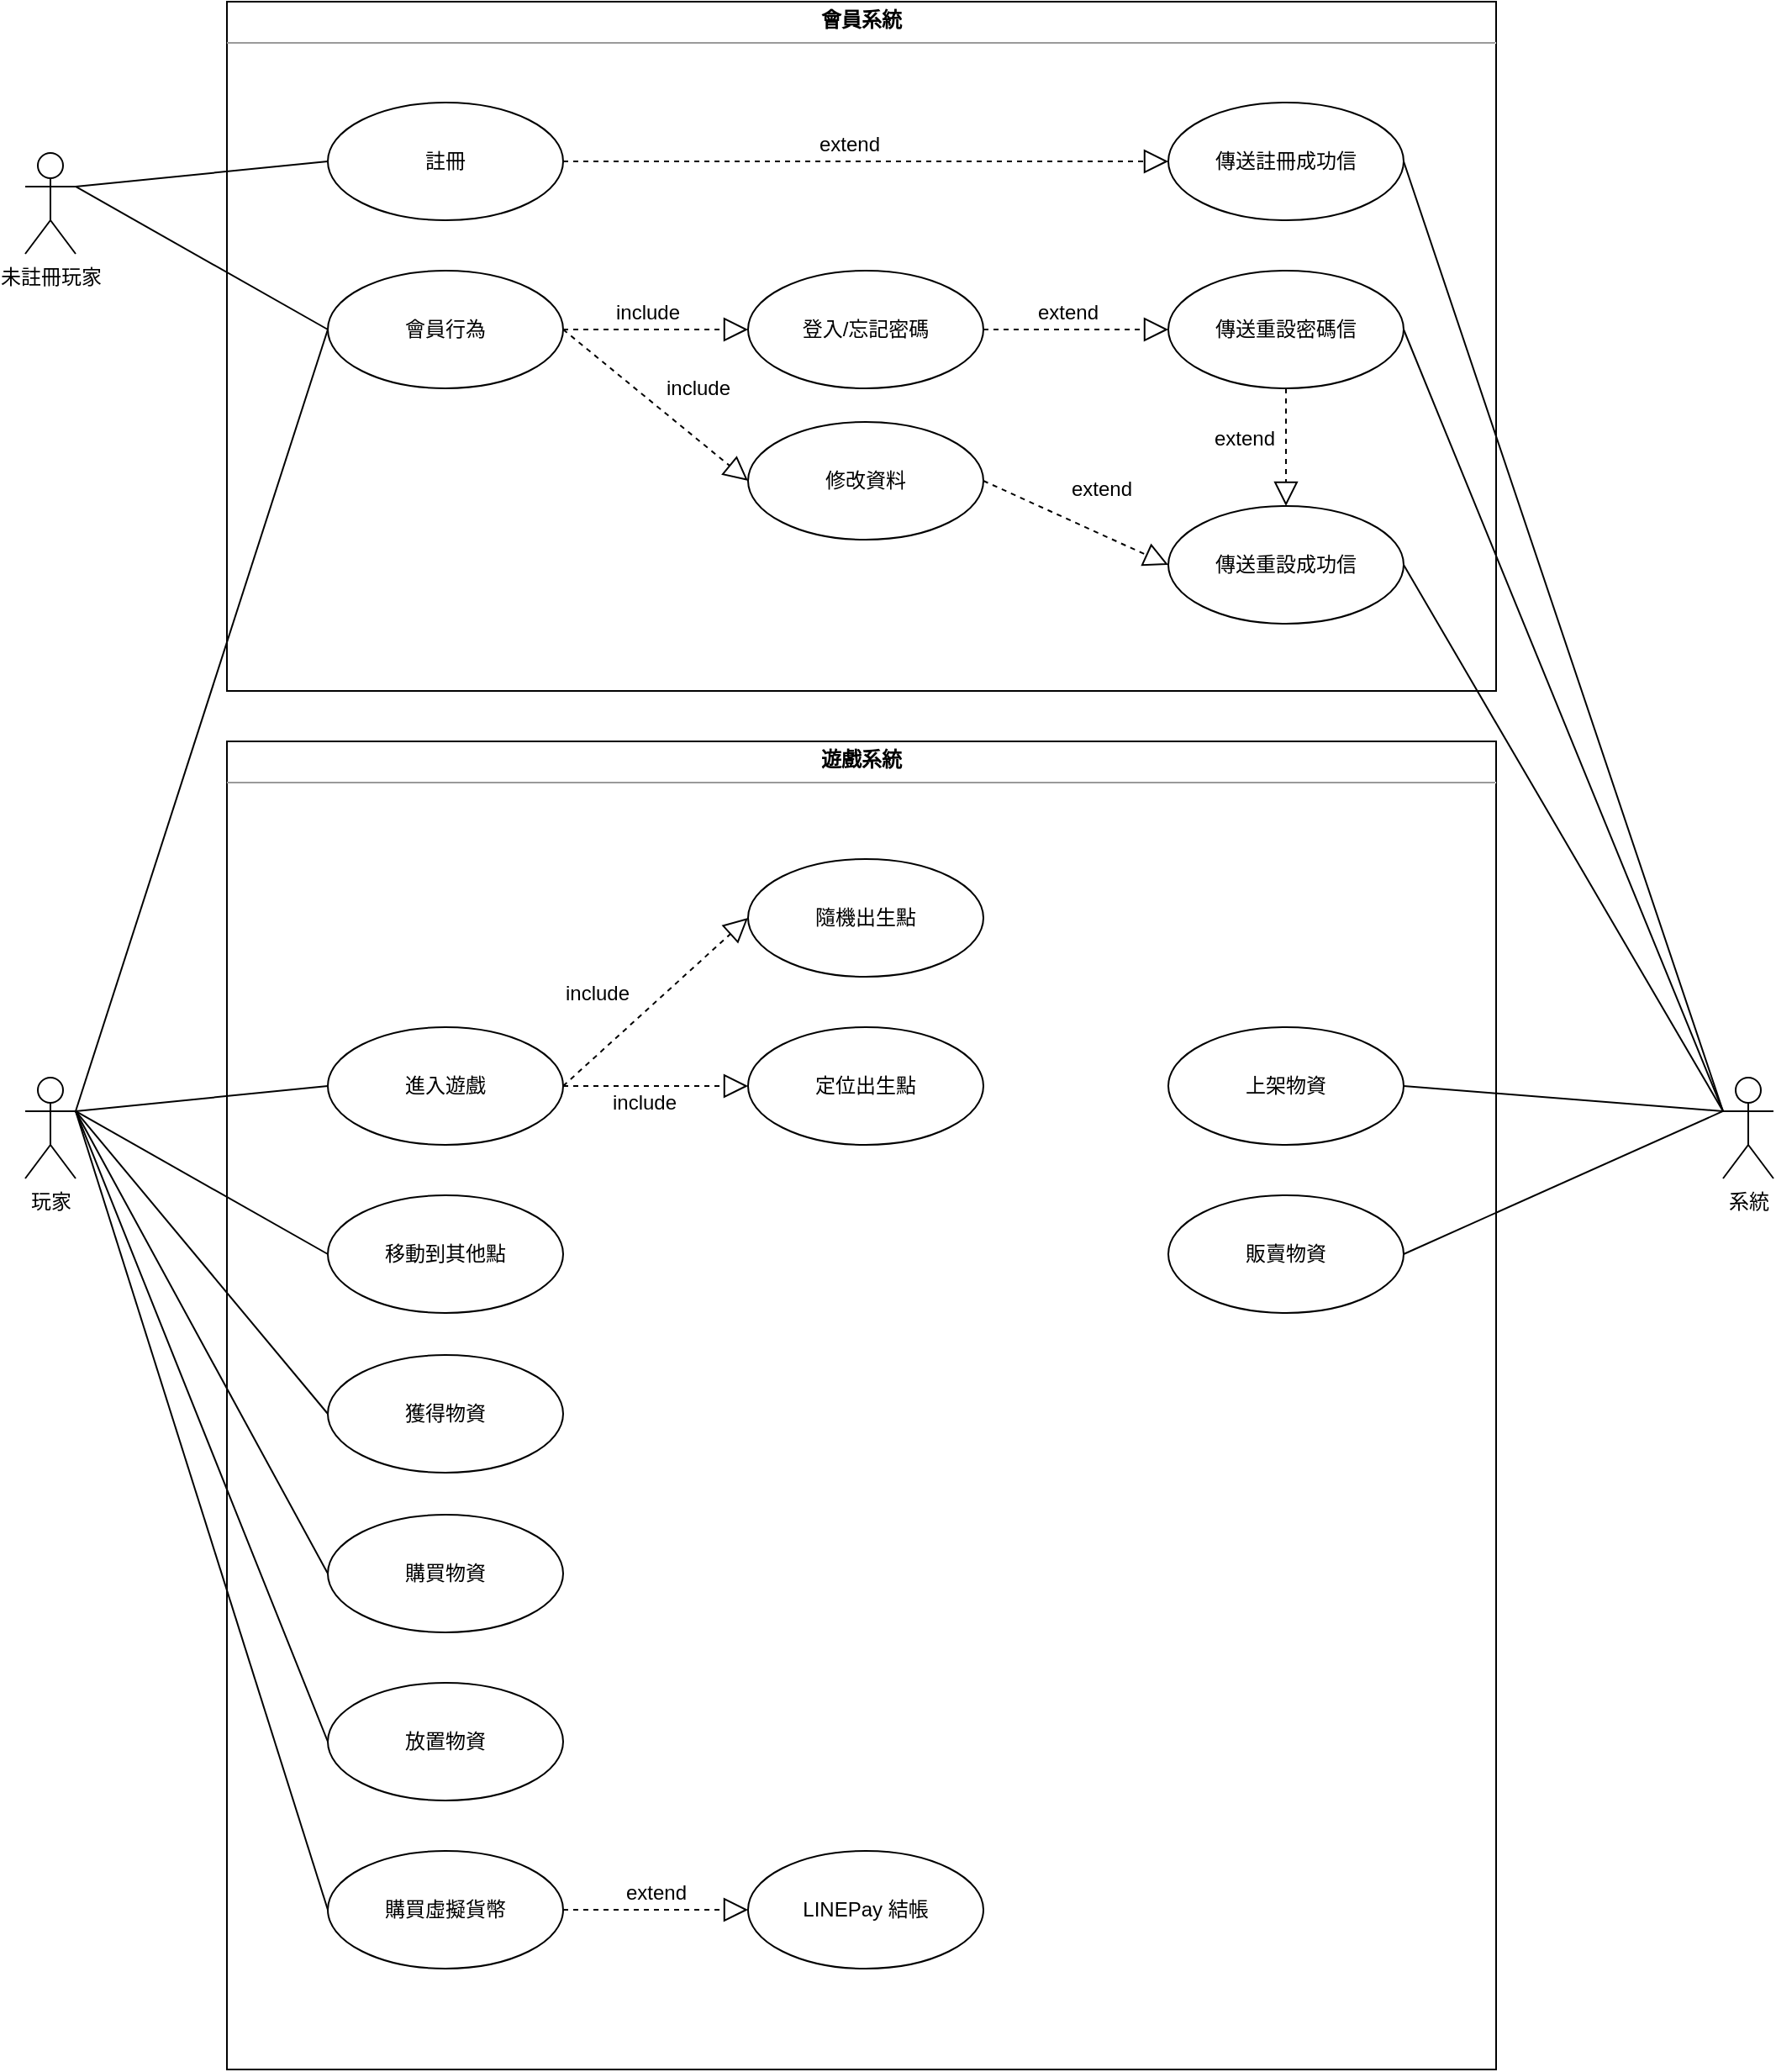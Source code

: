 <mxfile version="12.2.4" pages="3"><diagram id="eSBWmMF6HFLIKaGnoNe6" name="Use Case"><mxGraphModel dx="732" dy="552" grid="1" gridSize="10" guides="1" tooltips="1" connect="1" arrows="1" fold="1" page="1" pageScale="1" pageWidth="827" pageHeight="1169" math="0" shadow="0"><root><mxCell id="0"/><mxCell id="1" parent="0"/><mxCell id="49" value="未註冊玩家" style="shape=umlActor;verticalLabelPosition=bottom;labelBackgroundColor=#ffffff;verticalAlign=top;html=1;align=center;" parent="1" vertex="1"><mxGeometry x="80" y="170" width="30" height="60" as="geometry"/></mxCell><mxCell id="55" value="&lt;p style=&quot;margin: 0px ; margin-top: 4px ; text-align: center&quot;&gt;&lt;b&gt;會員系統&lt;/b&gt;&lt;/p&gt;&lt;hr size=&quot;1&quot;&gt;&lt;div style=&quot;height: 2px&quot;&gt;&lt;/div&gt;" style="verticalAlign=top;align=left;overflow=fill;fontSize=12;fontFamily=Helvetica;html=1;" parent="1" vertex="1"><mxGeometry x="200" y="80" width="755" height="410" as="geometry"/></mxCell><mxCell id="57" value="註冊" style="ellipse;whiteSpace=wrap;html=1;align=center;" parent="1" vertex="1"><mxGeometry x="260" y="140" width="140" height="70" as="geometry"/></mxCell><mxCell id="60" value="" style="endArrow=none;html=1;entryX=0;entryY=0.5;entryDx=0;entryDy=0;exitX=1;exitY=0.333;exitDx=0;exitDy=0;exitPerimeter=0;" parent="1" source="49" target="57" edge="1"><mxGeometry width="50" height="50" relative="1" as="geometry"><mxPoint x="80" y="390" as="sourcePoint"/><mxPoint x="180" y="380" as="targetPoint"/></mxGeometry></mxCell><mxCell id="61" value="會員行為" style="ellipse;whiteSpace=wrap;html=1;align=center;" parent="1" vertex="1"><mxGeometry x="260" y="240" width="140" height="70" as="geometry"/></mxCell><mxCell id="62" value="登入/忘記密碼" style="ellipse;whiteSpace=wrap;html=1;align=center;" parent="1" vertex="1"><mxGeometry x="510" y="240" width="140" height="70" as="geometry"/></mxCell><mxCell id="63" value="系統" style="shape=umlActor;verticalLabelPosition=bottom;labelBackgroundColor=#ffffff;verticalAlign=top;html=1;align=center;" parent="1" vertex="1"><mxGeometry x="1090" y="720" width="30" height="60" as="geometry"/></mxCell><mxCell id="66" value="傳送重設密碼信" style="ellipse;whiteSpace=wrap;html=1;align=center;" parent="1" vertex="1"><mxGeometry x="760" y="240" width="140" height="70" as="geometry"/></mxCell><mxCell id="67" value="傳送註冊成功信" style="ellipse;whiteSpace=wrap;html=1;align=center;" parent="1" vertex="1"><mxGeometry x="760" y="140" width="140" height="70" as="geometry"/></mxCell><mxCell id="73" value="" style="endArrow=none;html=1;entryX=0;entryY=0.333;entryDx=0;entryDy=0;entryPerimeter=0;exitX=1;exitY=0.5;exitDx=0;exitDy=0;" parent="1" source="66" target="63" edge="1"><mxGeometry width="50" height="50" relative="1" as="geometry"><mxPoint x="50" y="1040" as="sourcePoint"/><mxPoint x="100" y="990" as="targetPoint"/></mxGeometry></mxCell><mxCell id="74" value="" style="endArrow=none;html=1;entryX=0;entryY=0.333;entryDx=0;entryDy=0;entryPerimeter=0;exitX=1;exitY=0.5;exitDx=0;exitDy=0;" parent="1" source="67" target="63" edge="1"><mxGeometry width="50" height="50" relative="1" as="geometry"><mxPoint x="780" y="660" as="sourcePoint"/><mxPoint x="100" y="990" as="targetPoint"/></mxGeometry></mxCell><mxCell id="76" value="" style="endArrow=block;dashed=1;endFill=0;endSize=12;html=1;entryX=0;entryY=0.5;entryDx=0;entryDy=0;exitX=1;exitY=0.5;exitDx=0;exitDy=0;" parent="1" source="61" target="62" edge="1"><mxGeometry width="160" relative="1" as="geometry"><mxPoint x="370" y="350" as="sourcePoint"/><mxPoint x="530" y="350" as="targetPoint"/></mxGeometry></mxCell><mxCell id="78" value="include" style="text;html=1;resizable=0;points=[];autosize=1;align=center;verticalAlign=top;spacingTop=-4;" parent="1" vertex="1"><mxGeometry x="425" y="255" width="50" height="20" as="geometry"/></mxCell><mxCell id="79" value="修改資料" style="ellipse;whiteSpace=wrap;html=1;align=center;" parent="1" vertex="1"><mxGeometry x="510" y="330" width="140" height="70" as="geometry"/></mxCell><mxCell id="80" value="" style="endArrow=block;dashed=1;endFill=0;endSize=12;html=1;exitX=1;exitY=0.5;exitDx=0;exitDy=0;entryX=0;entryY=0.5;entryDx=0;entryDy=0;" parent="1" source="61" target="79" edge="1"><mxGeometry width="160" relative="1" as="geometry"><mxPoint x="360" y="364.5" as="sourcePoint"/><mxPoint x="520" y="364.5" as="targetPoint"/></mxGeometry></mxCell><mxCell id="83" value="include" style="text;html=1;resizable=0;points=[];autosize=1;align=center;verticalAlign=top;spacingTop=-4;" parent="1" vertex="1"><mxGeometry x="455" y="300" width="50" height="20" as="geometry"/></mxCell><mxCell id="86" value="" style="endArrow=none;html=1;entryX=0;entryY=0.5;entryDx=0;entryDy=0;exitX=1;exitY=0.333;exitDx=0;exitDy=0;exitPerimeter=0;" parent="1" source="49" target="61" edge="1"><mxGeometry width="50" height="50" relative="1" as="geometry"><mxPoint x="110" y="340" as="sourcePoint"/><mxPoint x="160" y="290" as="targetPoint"/></mxGeometry></mxCell><mxCell id="87" value="" style="endArrow=block;dashed=1;endFill=0;endSize=12;html=1;exitX=1;exitY=0.5;exitDx=0;exitDy=0;" parent="1" source="62" target="66" edge="1"><mxGeometry width="160" relative="1" as="geometry"><mxPoint x="630" y="480" as="sourcePoint"/><mxPoint x="790" y="480" as="targetPoint"/></mxGeometry></mxCell><mxCell id="88" value="extend" style="text;html=1;resizable=0;points=[];autosize=1;align=center;verticalAlign=top;spacingTop=-4;" parent="1" vertex="1"><mxGeometry x="675" y="255" width="50" height="20" as="geometry"/></mxCell><mxCell id="89" value="" style="endArrow=block;dashed=1;endFill=0;endSize=12;html=1;exitX=1;exitY=0.5;exitDx=0;exitDy=0;entryX=0;entryY=0.5;entryDx=0;entryDy=0;" parent="1" source="57" target="67" edge="1"><mxGeometry width="160" relative="1" as="geometry"><mxPoint x="440" y="190" as="sourcePoint"/><mxPoint x="600" y="190" as="targetPoint"/></mxGeometry></mxCell><mxCell id="90" value="extend" style="text;html=1;resizable=0;points=[];autosize=1;align=center;verticalAlign=top;spacingTop=-4;" parent="1" vertex="1"><mxGeometry x="545" y="155" width="50" height="20" as="geometry"/></mxCell><mxCell id="91" value="傳送重設成功信" style="ellipse;whiteSpace=wrap;html=1;align=center;" parent="1" vertex="1"><mxGeometry x="760" y="380" width="140" height="70" as="geometry"/></mxCell><mxCell id="92" value="" style="endArrow=block;dashed=1;endFill=0;endSize=12;html=1;entryX=0;entryY=0.5;entryDx=0;entryDy=0;exitX=1;exitY=0.5;exitDx=0;exitDy=0;" parent="1" source="79" target="91" edge="1"><mxGeometry width="160" relative="1" as="geometry"><mxPoint x="540" y="449.5" as="sourcePoint"/><mxPoint x="700" y="449.5" as="targetPoint"/></mxGeometry></mxCell><mxCell id="93" value="extend" style="text;html=1;resizable=0;points=[];autosize=1;align=center;verticalAlign=top;spacingTop=-4;" parent="1" vertex="1"><mxGeometry x="695" y="360" width="50" height="20" as="geometry"/></mxCell><mxCell id="94" value="" style="endArrow=block;dashed=1;endFill=0;endSize=12;html=1;entryX=0.5;entryY=0;entryDx=0;entryDy=0;exitX=0.5;exitY=1;exitDx=0;exitDy=0;" parent="1" source="66" target="91" edge="1"><mxGeometry width="160" relative="1" as="geometry"><mxPoint x="110" y="580" as="sourcePoint"/><mxPoint x="270" y="580" as="targetPoint"/></mxGeometry></mxCell><mxCell id="95" value="extend" style="text;html=1;resizable=0;points=[];autosize=1;align=center;verticalAlign=top;spacingTop=-4;" parent="1" vertex="1"><mxGeometry x="780" y="330" width="50" height="20" as="geometry"/></mxCell><mxCell id="96" value="" style="endArrow=none;html=1;entryX=1;entryY=0.5;entryDx=0;entryDy=0;exitX=0;exitY=0.333;exitDx=0;exitDy=0;exitPerimeter=0;" parent="1" source="63" target="91" edge="1"><mxGeometry width="50" height="50" relative="1" as="geometry"><mxPoint x="1050" y="250" as="sourcePoint"/><mxPoint x="140" y="530" as="targetPoint"/></mxGeometry></mxCell><mxCell id="97" value="玩家" style="shape=umlActor;verticalLabelPosition=bottom;labelBackgroundColor=#ffffff;verticalAlign=top;html=1;align=center;" parent="1" vertex="1"><mxGeometry x="80" y="720" width="30" height="60" as="geometry"/></mxCell><mxCell id="98" value="" style="endArrow=none;html=1;entryX=1;entryY=0.333;entryDx=0;entryDy=0;entryPerimeter=0;exitX=0;exitY=0.5;exitDx=0;exitDy=0;" parent="1" source="61" target="97" edge="1"><mxGeometry width="50" height="50" relative="1" as="geometry"><mxPoint x="70" y="870" as="sourcePoint"/><mxPoint x="120" y="820" as="targetPoint"/></mxGeometry></mxCell><mxCell id="99" value="&lt;p style=&quot;margin: 0px ; margin-top: 4px ; text-align: center&quot;&gt;&lt;b&gt;遊戲系統&lt;/b&gt;&lt;/p&gt;&lt;hr size=&quot;1&quot;&gt;&lt;div style=&quot;height: 2px&quot;&gt;&lt;/div&gt;" style="verticalAlign=top;align=left;overflow=fill;fontSize=12;fontFamily=Helvetica;html=1;" parent="1" vertex="1"><mxGeometry x="200" y="520" width="755" height="790" as="geometry"/></mxCell><mxCell id="100" value="進入遊戲" style="ellipse;whiteSpace=wrap;html=1;align=center;" parent="1" vertex="1"><mxGeometry x="260" y="690" width="140" height="70" as="geometry"/></mxCell><mxCell id="101" value="移動到其他點" style="ellipse;whiteSpace=wrap;html=1;align=center;" parent="1" vertex="1"><mxGeometry x="260" y="790" width="140" height="70" as="geometry"/></mxCell><mxCell id="102" value="定位出生點" style="ellipse;whiteSpace=wrap;html=1;align=center;" parent="1" vertex="1"><mxGeometry x="510" y="690" width="140" height="70" as="geometry"/></mxCell><mxCell id="103" value="隨機出生點" style="ellipse;whiteSpace=wrap;html=1;align=center;" parent="1" vertex="1"><mxGeometry x="510" y="590" width="140" height="70" as="geometry"/></mxCell><mxCell id="104" value="購買虛擬貨幣" style="ellipse;whiteSpace=wrap;html=1;align=center;" parent="1" vertex="1"><mxGeometry x="260" y="1180" width="140" height="70" as="geometry"/></mxCell><mxCell id="105" value="放置物資" style="ellipse;whiteSpace=wrap;html=1;align=center;" parent="1" vertex="1"><mxGeometry x="260" y="1080" width="140" height="70" as="geometry"/></mxCell><mxCell id="106" value="LINEPay 結帳" style="ellipse;whiteSpace=wrap;html=1;align=center;" parent="1" vertex="1"><mxGeometry x="510" y="1180" width="140" height="70" as="geometry"/></mxCell><mxCell id="108" value="" style="endArrow=block;dashed=1;endFill=0;endSize=12;html=1;entryX=0;entryY=0.5;entryDx=0;entryDy=0;" parent="1" source="104" target="106" edge="1"><mxGeometry width="160" relative="1" as="geometry"><mxPoint x="431.5" y="1215" as="sourcePoint"/><mxPoint x="281.5" y="1500" as="targetPoint"/></mxGeometry></mxCell><mxCell id="109" value="" style="endArrow=none;html=1;entryX=1;entryY=0.333;entryDx=0;entryDy=0;entryPerimeter=0;exitX=0;exitY=0.5;exitDx=0;exitDy=0;" parent="1" source="104" target="97" edge="1"><mxGeometry width="50" height="50" relative="1" as="geometry"><mxPoint x="70" y="1210" as="sourcePoint"/><mxPoint x="120" y="1160" as="targetPoint"/></mxGeometry></mxCell><mxCell id="110" value="" style="endArrow=none;html=1;entryX=0;entryY=0.5;entryDx=0;entryDy=0;exitX=1;exitY=0.333;exitDx=0;exitDy=0;exitPerimeter=0;" parent="1" source="97" target="105" edge="1"><mxGeometry width="50" height="50" relative="1" as="geometry"><mxPoint x="70" y="1210" as="sourcePoint"/><mxPoint x="120" y="1160" as="targetPoint"/></mxGeometry></mxCell><mxCell id="111" value="" style="endArrow=block;dashed=1;endFill=0;endSize=12;html=1;entryX=0;entryY=0.5;entryDx=0;entryDy=0;" parent="1" source="100" target="102" edge="1"><mxGeometry width="160" relative="1" as="geometry"><mxPoint x="90" y="1210" as="sourcePoint"/><mxPoint x="250" y="1210" as="targetPoint"/></mxGeometry></mxCell><mxCell id="112" value="" style="endArrow=block;dashed=1;endFill=0;endSize=12;html=1;entryX=0;entryY=0.5;entryDx=0;entryDy=0;exitX=1;exitY=0.5;exitDx=0;exitDy=0;" parent="1" source="100" target="103" edge="1"><mxGeometry width="160" relative="1" as="geometry"><mxPoint x="90" y="1210" as="sourcePoint"/><mxPoint x="250" y="1210" as="targetPoint"/></mxGeometry></mxCell><mxCell id="113" value="extend" style="text;html=1;resizable=0;points=[];autosize=1;align=center;verticalAlign=top;spacingTop=-4;" parent="1" vertex="1"><mxGeometry x="430" y="1195" width="50" height="20" as="geometry"/></mxCell><mxCell id="114" value="include" style="text;html=1;resizable=0;points=[];autosize=1;align=center;verticalAlign=top;spacingTop=-4;" parent="1" vertex="1"><mxGeometry x="395" y="660" width="50" height="20" as="geometry"/></mxCell><mxCell id="115" value="include" style="text;html=1;resizable=0;points=[];autosize=1;align=center;verticalAlign=top;spacingTop=-4;" parent="1" vertex="1"><mxGeometry x="422.5" y="725" width="50" height="20" as="geometry"/></mxCell><mxCell id="116" value="" style="endArrow=none;html=1;entryX=0;entryY=0.5;entryDx=0;entryDy=0;exitX=1;exitY=0.333;exitDx=0;exitDy=0;exitPerimeter=0;" parent="1" source="97" target="101" edge="1"><mxGeometry width="50" height="50" relative="1" as="geometry"><mxPoint x="70" y="1210" as="sourcePoint"/><mxPoint x="120" y="1160" as="targetPoint"/></mxGeometry></mxCell><mxCell id="117" value="" style="endArrow=none;html=1;entryX=0;entryY=0.5;entryDx=0;entryDy=0;exitX=1;exitY=0.333;exitDx=0;exitDy=0;exitPerimeter=0;" parent="1" source="97" target="100" edge="1"><mxGeometry width="50" height="50" relative="1" as="geometry"><mxPoint x="70" y="1210" as="sourcePoint"/><mxPoint x="120" y="1160" as="targetPoint"/></mxGeometry></mxCell><mxCell id="118" value="購買物資" style="ellipse;whiteSpace=wrap;html=1;align=center;" parent="1" vertex="1"><mxGeometry x="260" y="980" width="140" height="70" as="geometry"/></mxCell><mxCell id="119" value="獲得物資" style="ellipse;whiteSpace=wrap;html=1;align=center;" parent="1" vertex="1"><mxGeometry x="260" y="885" width="140" height="70" as="geometry"/></mxCell><mxCell id="120" value="" style="endArrow=none;html=1;entryX=0;entryY=0.5;entryDx=0;entryDy=0;exitX=1;exitY=0.333;exitDx=0;exitDy=0;exitPerimeter=0;" parent="1" source="97" target="118" edge="1"><mxGeometry width="50" height="50" relative="1" as="geometry"><mxPoint x="110" y="900" as="sourcePoint"/><mxPoint x="120" y="1320" as="targetPoint"/></mxGeometry></mxCell><mxCell id="121" value="" style="endArrow=none;html=1;entryX=0;entryY=0.5;entryDx=0;entryDy=0;exitX=1;exitY=0.333;exitDx=0;exitDy=0;exitPerimeter=0;" parent="1" source="97" target="119" edge="1"><mxGeometry width="50" height="50" relative="1" as="geometry"><mxPoint x="120" y="870" as="sourcePoint"/><mxPoint x="120" y="1320" as="targetPoint"/></mxGeometry></mxCell><mxCell id="122" value="販賣物資" style="ellipse;whiteSpace=wrap;html=1;align=center;" parent="1" vertex="1"><mxGeometry x="760" y="790" width="140" height="70" as="geometry"/></mxCell><mxCell id="124" value="" style="endArrow=none;html=1;exitX=1;exitY=0.5;exitDx=0;exitDy=0;entryX=0;entryY=0.333;entryDx=0;entryDy=0;entryPerimeter=0;" parent="1" source="122" target="63" edge="1"><mxGeometry width="50" height="50" relative="1" as="geometry"><mxPoint x="970" y="780" as="sourcePoint"/><mxPoint x="1070" y="190" as="targetPoint"/></mxGeometry></mxCell><mxCell id="125" value="上架物資" style="ellipse;whiteSpace=wrap;html=1;" parent="1" vertex="1"><mxGeometry x="760" y="690" width="140" height="70" as="geometry"/></mxCell><mxCell id="126" value="" style="endArrow=none;html=1;exitX=1;exitY=0.5;exitDx=0;exitDy=0;entryX=0;entryY=0.333;entryDx=0;entryDy=0;entryPerimeter=0;" parent="1" source="125" target="63" edge="1"><mxGeometry width="50" height="50" relative="1" as="geometry"><mxPoint x="1040" y="970" as="sourcePoint"/><mxPoint x="1050" y="1060" as="targetPoint"/></mxGeometry></mxCell></root></mxGraphModel></diagram><diagram id="-BFLscDNyfiJhEZa2VK1" name="Flow Chart"><mxGraphModel dx="1914" dy="1104" grid="1" gridSize="10" guides="1" tooltips="1" connect="1" arrows="1" fold="1" page="1" pageScale="1" pageWidth="827" pageHeight="1169" math="0" shadow="0"><root><mxCell id="2B0QJx3u0GfO7Kwg4xzv-0"/><mxCell id="2B0QJx3u0GfO7Kwg4xzv-1" parent="2B0QJx3u0GfO7Kwg4xzv-0"/><mxCell id="2B0QJx3u0GfO7Kwg4xzv-12" style="edgeStyle=orthogonalEdgeStyle;rounded=0;orthogonalLoop=1;jettySize=auto;html=1;exitX=0.5;exitY=1;exitDx=0;exitDy=0;exitPerimeter=0;entryX=0.5;entryY=0;entryDx=0;entryDy=0;" parent="2B0QJx3u0GfO7Kwg4xzv-1" source="2B0QJx3u0GfO7Kwg4xzv-3" target="2B0QJx3u0GfO7Kwg4xzv-11" edge="1"><mxGeometry relative="1" as="geometry"/></mxCell><mxCell id="2B0QJx3u0GfO7Kwg4xzv-3" value="開始" style="strokeWidth=2;html=1;shape=mxgraph.flowchart.terminator;whiteSpace=wrap;fillColor=#d5e8d4;strokeColor=#82b366;" parent="2B0QJx3u0GfO7Kwg4xzv-1" vertex="1"><mxGeometry x="265" y="23.5" width="100" height="60" as="geometry"/></mxCell><mxCell id="2B0QJx3u0GfO7Kwg4xzv-6" style="edgeStyle=orthogonalEdgeStyle;rounded=0;orthogonalLoop=1;jettySize=auto;html=1;exitX=0.5;exitY=1;exitDx=0;exitDy=0;exitPerimeter=0;" parent="2B0QJx3u0GfO7Kwg4xzv-1" source="2B0QJx3u0GfO7Kwg4xzv-4" target="2B0QJx3u0GfO7Kwg4xzv-5" edge="1"><mxGeometry relative="1" as="geometry"/></mxCell><mxCell id="ZdTlQOGnZ5P6fcP-tdQN-5" style="edgeStyle=orthogonalEdgeStyle;rounded=0;orthogonalLoop=1;jettySize=auto;html=1;exitX=0;exitY=0.5;exitDx=0;exitDy=0;exitPerimeter=0;entryX=0;entryY=0.5;entryDx=0;entryDy=0;" parent="2B0QJx3u0GfO7Kwg4xzv-1" source="2B0QJx3u0GfO7Kwg4xzv-4" target="ZdTlQOGnZ5P6fcP-tdQN-0" edge="1"><mxGeometry relative="1" as="geometry"><Array as="points"><mxPoint x="110" y="294"/><mxPoint x="110" y="744"/></Array></mxGeometry></mxCell><mxCell id="2B0QJx3u0GfO7Kwg4xzv-4" value="已登入" style="strokeWidth=2;html=1;shape=mxgraph.flowchart.decision;whiteSpace=wrap;fillColor=#ffe6cc;strokeColor=#d79b00;" parent="2B0QJx3u0GfO7Kwg4xzv-1" vertex="1"><mxGeometry x="265" y="263.5" width="100" height="60" as="geometry"/></mxCell><mxCell id="ZdTlQOGnZ5P6fcP-tdQN-4" style="edgeStyle=orthogonalEdgeStyle;rounded=0;orthogonalLoop=1;jettySize=auto;html=1;exitX=1;exitY=0.5;exitDx=0;exitDy=0;exitPerimeter=0;entryX=0;entryY=0.5;entryDx=0;entryDy=0;" parent="2B0QJx3u0GfO7Kwg4xzv-1" source="2B0QJx3u0GfO7Kwg4xzv-5" target="ZdTlQOGnZ5P6fcP-tdQN-3" edge="1"><mxGeometry relative="1" as="geometry"/></mxCell><mxCell id="ZdTlQOGnZ5P6fcP-tdQN-52" style="edgeStyle=orthogonalEdgeStyle;rounded=0;orthogonalLoop=1;jettySize=auto;html=1;exitX=0.5;exitY=1;exitDx=0;exitDy=0;exitPerimeter=0;entryX=0.5;entryY=0;entryDx=0;entryDy=0;fontColor=#FF0000;" parent="2B0QJx3u0GfO7Kwg4xzv-1" source="2B0QJx3u0GfO7Kwg4xzv-5" target="ZdTlQOGnZ5P6fcP-tdQN-51" edge="1"><mxGeometry relative="1" as="geometry"/></mxCell><mxCell id="2B0QJx3u0GfO7Kwg4xzv-5" value="已註冊" style="strokeWidth=2;html=1;shape=mxgraph.flowchart.decision;whiteSpace=wrap;fillColor=#ffe6cc;strokeColor=#d79b00;" parent="2B0QJx3u0GfO7Kwg4xzv-1" vertex="1"><mxGeometry x="265" y="373.5" width="100" height="60" as="geometry"/></mxCell><mxCell id="2B0QJx3u0GfO7Kwg4xzv-8" value="false" style="text;html=1;resizable=0;points=[];autosize=1;align=center;verticalAlign=top;spacingTop=-4;" parent="2B0QJx3u0GfO7Kwg4xzv-1" vertex="1"><mxGeometry x="315" y="338.5" width="40" height="20" as="geometry"/></mxCell><mxCell id="2B0QJx3u0GfO7Kwg4xzv-15" style="edgeStyle=orthogonalEdgeStyle;rounded=0;orthogonalLoop=1;jettySize=auto;html=1;exitX=0.5;exitY=1;exitDx=0;exitDy=0;" parent="2B0QJx3u0GfO7Kwg4xzv-1" source="2B0QJx3u0GfO7Kwg4xzv-11" target="2B0QJx3u0GfO7Kwg4xzv-4" edge="1"><mxGeometry relative="1" as="geometry"/></mxCell><mxCell id="2B0QJx3u0GfO7Kwg4xzv-11" value="起始登入畫面" style="rounded=1;whiteSpace=wrap;html=1;align=center;fillColor=#dae8fc;strokeColor=#6c8ebf;" parent="2B0QJx3u0GfO7Kwg4xzv-1" vertex="1"><mxGeometry x="255" y="143.5" width="120" height="60" as="geometry"/></mxCell><mxCell id="ZdTlQOGnZ5P6fcP-tdQN-31" style="edgeStyle=orthogonalEdgeStyle;rounded=0;orthogonalLoop=1;jettySize=auto;html=1;exitX=0.5;exitY=1;exitDx=0;exitDy=0;fontColor=#FF0000;" parent="2B0QJx3u0GfO7Kwg4xzv-1" source="ZdTlQOGnZ5P6fcP-tdQN-0" target="ZdTlQOGnZ5P6fcP-tdQN-30" edge="1"><mxGeometry relative="1" as="geometry"/></mxCell><mxCell id="ZdTlQOGnZ5P6fcP-tdQN-0" value="地圖主畫面" style="rounded=1;whiteSpace=wrap;html=1;align=center;fillColor=#dae8fc;strokeColor=#6c8ebf;" parent="2B0QJx3u0GfO7Kwg4xzv-1" vertex="1"><mxGeometry x="255" y="713.5" width="120" height="60" as="geometry"/></mxCell><mxCell id="ZdTlQOGnZ5P6fcP-tdQN-10" style="edgeStyle=orthogonalEdgeStyle;rounded=0;orthogonalLoop=1;jettySize=auto;html=1;exitX=1;exitY=0.5;exitDx=0;exitDy=0;entryX=0;entryY=0.5;entryDx=0;entryDy=0;entryPerimeter=0;" parent="2B0QJx3u0GfO7Kwg4xzv-1" source="ZdTlQOGnZ5P6fcP-tdQN-3" target="ZdTlQOGnZ5P6fcP-tdQN-9" edge="1"><mxGeometry relative="1" as="geometry"/></mxCell><mxCell id="ZdTlQOGnZ5P6fcP-tdQN-3" value="註冊" style="rounded=1;whiteSpace=wrap;html=1;align=center;fillColor=#d5e8d4;strokeColor=#82b366;" parent="2B0QJx3u0GfO7Kwg4xzv-1" vertex="1"><mxGeometry x="445" y="373.5" width="120" height="60" as="geometry"/></mxCell><mxCell id="ZdTlQOGnZ5P6fcP-tdQN-7" value="false" style="text;html=1;resizable=0;points=[];autosize=1;align=center;verticalAlign=top;spacingTop=-4;" parent="2B0QJx3u0GfO7Kwg4xzv-1" vertex="1"><mxGeometry x="385" y="383.5" width="40" height="20" as="geometry"/></mxCell><mxCell id="ZdTlQOGnZ5P6fcP-tdQN-12" style="edgeStyle=orthogonalEdgeStyle;rounded=0;orthogonalLoop=1;jettySize=auto;html=1;exitX=0.5;exitY=0;exitDx=0;exitDy=0;exitPerimeter=0;entryX=0.5;entryY=1;entryDx=0;entryDy=0;" parent="2B0QJx3u0GfO7Kwg4xzv-1" source="ZdTlQOGnZ5P6fcP-tdQN-9" target="ZdTlQOGnZ5P6fcP-tdQN-11" edge="1"><mxGeometry relative="1" as="geometry"/></mxCell><mxCell id="ZdTlQOGnZ5P6fcP-tdQN-50" style="edgeStyle=orthogonalEdgeStyle;rounded=0;orthogonalLoop=1;jettySize=auto;html=1;exitX=1;exitY=0.5;exitDx=0;exitDy=0;exitPerimeter=0;fontColor=#FF0000;" parent="2B0QJx3u0GfO7Kwg4xzv-1" source="ZdTlQOGnZ5P6fcP-tdQN-9" target="ZdTlQOGnZ5P6fcP-tdQN-49" edge="1"><mxGeometry relative="1" as="geometry"><mxPoint x="755.143" y="403.857" as="sourcePoint"/></mxGeometry></mxCell><mxCell id="ZdTlQOGnZ5P6fcP-tdQN-9" value="資料格式&lt;br&gt;輸入正確" style="strokeWidth=2;html=1;shape=mxgraph.flowchart.decision;whiteSpace=wrap;fillColor=#ffe6cc;strokeColor=#d79b00;" parent="2B0QJx3u0GfO7Kwg4xzv-1" vertex="1"><mxGeometry x="635" y="373.5" width="100" height="60" as="geometry"/></mxCell><mxCell id="-D3CFxDxSTfiE3MvNlNp-0" style="edgeStyle=orthogonalEdgeStyle;rounded=0;orthogonalLoop=1;jettySize=auto;html=1;exitX=0;exitY=0.5;exitDx=0;exitDy=0;entryX=1;entryY=0.5;entryDx=0;entryDy=0;fontColor=#FF0000;" parent="2B0QJx3u0GfO7Kwg4xzv-1" source="ZdTlQOGnZ5P6fcP-tdQN-11" target="2B0QJx3u0GfO7Kwg4xzv-11" edge="1"><mxGeometry relative="1" as="geometry"/></mxCell><mxCell id="ZdTlQOGnZ5P6fcP-tdQN-11" value="&lt;span&gt;註冊失敗&lt;/span&gt;" style="rounded=0;whiteSpace=wrap;html=1;align=center;fontStyle=0" parent="2B0QJx3u0GfO7Kwg4xzv-1" vertex="1"><mxGeometry x="625" y="143.5" width="120" height="60" as="geometry"/></mxCell><mxCell id="ZdTlQOGnZ5P6fcP-tdQN-13" value="false" style="text;html=1;resizable=0;points=[];autosize=1;align=center;verticalAlign=top;spacingTop=-4;" parent="2B0QJx3u0GfO7Kwg4xzv-1" vertex="1"><mxGeometry x="685" y="278.5" width="40" height="20" as="geometry"/></mxCell><mxCell id="ZdTlQOGnZ5P6fcP-tdQN-15" value="true" style="text;html=1;resizable=0;points=[];autosize=1;align=center;verticalAlign=top;spacingTop=-4;" parent="2B0QJx3u0GfO7Kwg4xzv-1" vertex="1"><mxGeometry x="755" y="383.5" width="40" height="20" as="geometry"/></mxCell><mxCell id="ZdTlQOGnZ5P6fcP-tdQN-22" style="edgeStyle=orthogonalEdgeStyle;rounded=0;orthogonalLoop=1;jettySize=auto;html=1;exitX=0.5;exitY=1;exitDx=0;exitDy=0;exitPerimeter=0;fontColor=#FF0000;" parent="2B0QJx3u0GfO7Kwg4xzv-1" source="ZdTlQOGnZ5P6fcP-tdQN-19" target="ZdTlQOGnZ5P6fcP-tdQN-0" edge="1"><mxGeometry relative="1" as="geometry"/></mxCell><mxCell id="ZdTlQOGnZ5P6fcP-tdQN-25" style="edgeStyle=orthogonalEdgeStyle;rounded=0;orthogonalLoop=1;jettySize=auto;html=1;exitX=1;exitY=0.5;exitDx=0;exitDy=0;exitPerimeter=0;fontColor=#FF0000;" parent="2B0QJx3u0GfO7Kwg4xzv-1" source="ZdTlQOGnZ5P6fcP-tdQN-19" target="ZdTlQOGnZ5P6fcP-tdQN-24" edge="1"><mxGeometry relative="1" as="geometry"/></mxCell><mxCell id="ZdTlQOGnZ5P6fcP-tdQN-19" value="登入成功" style="strokeWidth=2;html=1;shape=mxgraph.flowchart.decision;whiteSpace=wrap;fillColor=#ffe6cc;strokeColor=#d79b00;" parent="2B0QJx3u0GfO7Kwg4xzv-1" vertex="1"><mxGeometry x="265" y="593.5" width="100" height="60" as="geometry"/></mxCell><mxCell id="ZdTlQOGnZ5P6fcP-tdQN-23" value="true" style="text;html=1;resizable=0;points=[];autosize=1;align=center;verticalAlign=top;spacingTop=-4;" parent="2B0QJx3u0GfO7Kwg4xzv-1" vertex="1"><mxGeometry x="315" y="673.5" width="40" height="20" as="geometry"/></mxCell><mxCell id="ZdTlQOGnZ5P6fcP-tdQN-24" value="&lt;span&gt;登入失敗&lt;/span&gt;" style="rounded=0;whiteSpace=wrap;html=1;align=center;fontStyle=0" parent="2B0QJx3u0GfO7Kwg4xzv-1" vertex="1"><mxGeometry x="445" y="593.5" width="120" height="60" as="geometry"/></mxCell><mxCell id="ZdTlQOGnZ5P6fcP-tdQN-26" value="false" style="text;html=1;resizable=0;points=[];autosize=1;align=center;verticalAlign=top;spacingTop=-4;" parent="2B0QJx3u0GfO7Kwg4xzv-1" vertex="1"><mxGeometry x="385" y="603.5" width="40" height="20" as="geometry"/></mxCell><mxCell id="ZdTlQOGnZ5P6fcP-tdQN-33" style="edgeStyle=orthogonalEdgeStyle;rounded=0;orthogonalLoop=1;jettySize=auto;html=1;exitX=1;exitY=0.5;exitDx=0;exitDy=0;exitPerimeter=0;fontColor=#FF0000;" parent="2B0QJx3u0GfO7Kwg4xzv-1" source="ZdTlQOGnZ5P6fcP-tdQN-30" target="ZdTlQOGnZ5P6fcP-tdQN-39" edge="1"><mxGeometry relative="1" as="geometry"><mxPoint x="444.647" y="853.912" as="targetPoint"/></mxGeometry></mxCell><mxCell id="ZdTlQOGnZ5P6fcP-tdQN-36" style="edgeStyle=orthogonalEdgeStyle;rounded=0;orthogonalLoop=1;jettySize=auto;html=1;exitX=0.5;exitY=1;exitDx=0;exitDy=0;exitPerimeter=0;fontColor=#FF0000;" parent="2B0QJx3u0GfO7Kwg4xzv-1" source="ZdTlQOGnZ5P6fcP-tdQN-30" target="ZdTlQOGnZ5P6fcP-tdQN-40" edge="1"><mxGeometry relative="1" as="geometry"><mxPoint x="315.235" y="943.324" as="targetPoint"/></mxGeometry></mxCell><mxCell id="ZdTlQOGnZ5P6fcP-tdQN-30" value="定位成功" style="strokeWidth=2;html=1;shape=mxgraph.flowchart.decision;whiteSpace=wrap;fillColor=#ffe6cc;strokeColor=#d79b00;" parent="2B0QJx3u0GfO7Kwg4xzv-1" vertex="1"><mxGeometry x="265" y="823.5" width="100" height="60" as="geometry"/></mxCell><mxCell id="ZdTlQOGnZ5P6fcP-tdQN-34" value="false" style="text;html=1;resizable=0;points=[];autosize=1;align=center;verticalAlign=top;spacingTop=-4;" parent="2B0QJx3u0GfO7Kwg4xzv-1" vertex="1"><mxGeometry x="385" y="833.5" width="40" height="20" as="geometry"/></mxCell><mxCell id="ZdTlQOGnZ5P6fcP-tdQN-37" value="true" style="text;html=1;resizable=0;points=[];autosize=1;align=center;verticalAlign=top;spacingTop=-4;" parent="2B0QJx3u0GfO7Kwg4xzv-1" vertex="1"><mxGeometry x="315" y="903.5" width="40" height="20" as="geometry"/></mxCell><mxCell id="ZdTlQOGnZ5P6fcP-tdQN-43" style="edgeStyle=orthogonalEdgeStyle;rounded=0;orthogonalLoop=1;jettySize=auto;html=1;exitX=0.5;exitY=1;exitDx=0;exitDy=0;fontColor=#FF0000;" parent="2B0QJx3u0GfO7Kwg4xzv-1" source="ZdTlQOGnZ5P6fcP-tdQN-39" target="ZdTlQOGnZ5P6fcP-tdQN-44" edge="1"><mxGeometry relative="1" as="geometry"><mxPoint x="504.647" y="943.324" as="targetPoint"/></mxGeometry></mxCell><mxCell id="ZdTlQOGnZ5P6fcP-tdQN-39" value="隨機出生點" style="rounded=0;whiteSpace=wrap;html=1;align=center;" parent="2B0QJx3u0GfO7Kwg4xzv-1" vertex="1"><mxGeometry x="445" y="823.5" width="120" height="60" as="geometry"/></mxCell><mxCell id="ZdTlQOGnZ5P6fcP-tdQN-42" style="edgeStyle=orthogonalEdgeStyle;rounded=0;orthogonalLoop=1;jettySize=auto;html=1;exitX=1;exitY=0.5;exitDx=0;exitDy=0;fontColor=#FF0000;" parent="2B0QJx3u0GfO7Kwg4xzv-1" source="ZdTlQOGnZ5P6fcP-tdQN-40" target="ZdTlQOGnZ5P6fcP-tdQN-44" edge="1"><mxGeometry relative="1" as="geometry"><mxPoint x="444.647" y="973.912" as="targetPoint"/></mxGeometry></mxCell><mxCell id="ZdTlQOGnZ5P6fcP-tdQN-40" value="固定出生點" style="rounded=0;whiteSpace=wrap;html=1;align=center;" parent="2B0QJx3u0GfO7Kwg4xzv-1" vertex="1"><mxGeometry x="255" y="943.5" width="120" height="60" as="geometry"/></mxCell><mxCell id="HU8oFatyoiW-bLoGa6HE-0" style="edgeStyle=orthogonalEdgeStyle;rounded=0;orthogonalLoop=1;jettySize=auto;html=1;exitX=1;exitY=0.5;exitDx=0;exitDy=0;entryX=0;entryY=0.5;entryDx=0;entryDy=0;fontColor=#FF0000;" parent="2B0QJx3u0GfO7Kwg4xzv-1" source="ZdTlQOGnZ5P6fcP-tdQN-44" target="ZdTlQOGnZ5P6fcP-tdQN-72" edge="1"><mxGeometry relative="1" as="geometry"><Array as="points"><mxPoint x="620" y="973"/><mxPoint x="620" y="793"/></Array></mxGeometry></mxCell><mxCell id="HU8oFatyoiW-bLoGa6HE-1" style="edgeStyle=orthogonalEdgeStyle;rounded=0;orthogonalLoop=1;jettySize=auto;html=1;entryX=0;entryY=0.5;entryDx=0;entryDy=0;fontColor=#FF0000;" parent="2B0QJx3u0GfO7Kwg4xzv-1" source="ZdTlQOGnZ5P6fcP-tdQN-44" target="7-XKpH1U1mvIAFHrj_Mz-3" edge="1"><mxGeometry relative="1" as="geometry"/></mxCell><mxCell id="HU8oFatyoiW-bLoGa6HE-2" style="edgeStyle=orthogonalEdgeStyle;rounded=0;orthogonalLoop=1;jettySize=auto;html=1;entryX=0;entryY=0.5;entryDx=0;entryDy=0;fontColor=#FF0000;" parent="2B0QJx3u0GfO7Kwg4xzv-1" source="ZdTlQOGnZ5P6fcP-tdQN-44" target="7-XKpH1U1mvIAFHrj_Mz-4" edge="1"><mxGeometry relative="1" as="geometry"/></mxCell><mxCell id="HU8oFatyoiW-bLoGa6HE-3" style="edgeStyle=orthogonalEdgeStyle;rounded=0;orthogonalLoop=1;jettySize=auto;html=1;entryX=0.5;entryY=1;entryDx=0;entryDy=0;fontColor=#FF0000;" parent="2B0QJx3u0GfO7Kwg4xzv-1" source="ZdTlQOGnZ5P6fcP-tdQN-44" target="P456Q0TPdh20zFNX-QNL-0" edge="1"><mxGeometry relative="1" as="geometry"><Array as="points"><mxPoint x="619.5" y="973.5"/><mxPoint x="619.5" y="463.5"/><mxPoint x="1236.5" y="463.5"/></Array></mxGeometry></mxCell><mxCell id="HU8oFatyoiW-bLoGa6HE-5" style="edgeStyle=orthogonalEdgeStyle;rounded=0;orthogonalLoop=1;jettySize=auto;html=1;exitX=1;exitY=0.5;exitDx=0;exitDy=0;entryX=0;entryY=0.5;entryDx=0;entryDy=0;fontColor=#FF0000;" parent="2B0QJx3u0GfO7Kwg4xzv-1" source="ZdTlQOGnZ5P6fcP-tdQN-44" target="ZdTlQOGnZ5P6fcP-tdQN-71" edge="1"><mxGeometry relative="1" as="geometry"/></mxCell><mxCell id="ZdTlQOGnZ5P6fcP-tdQN-44" value="開始遊戲操作" style="rounded=1;whiteSpace=wrap;html=1;fillColor=#d5e8d4;align=center;strokeColor=#82b366;" parent="2B0QJx3u0GfO7Kwg4xzv-1" vertex="1"><mxGeometry x="445" y="943.5" width="120" height="60" as="geometry"/></mxCell><mxCell id="ZdTlQOGnZ5P6fcP-tdQN-45" value="輸入密碼" style="shape=parallelogram;html=1;strokeWidth=2;perimeter=parallelogramPerimeter;whiteSpace=wrap;rounded=1;arcSize=12;size=0.23;fillColor=#f8cecc;align=center;strokeColor=#b85450;" parent="2B0QJx3u0GfO7Kwg4xzv-1" vertex="1"><mxGeometry x="455" y="248.5" width="100" height="30" as="geometry"/></mxCell><mxCell id="ZdTlQOGnZ5P6fcP-tdQN-46" value="輸入信箱" style="shape=parallelogram;html=1;strokeWidth=2;perimeter=parallelogramPerimeter;whiteSpace=wrap;rounded=1;arcSize=12;size=0.23;fillColor=#f8cecc;align=center;strokeColor=#b85450;" parent="2B0QJx3u0GfO7Kwg4xzv-1" vertex="1"><mxGeometry x="455" y="288.5" width="100" height="30" as="geometry"/></mxCell><mxCell id="ZdTlQOGnZ5P6fcP-tdQN-47" value="輸入用戶名" style="shape=parallelogram;html=1;strokeWidth=2;perimeter=parallelogramPerimeter;whiteSpace=wrap;rounded=1;arcSize=12;size=0.23;fillColor=#f8cecc;align=center;strokeColor=#b85450;" parent="2B0QJx3u0GfO7Kwg4xzv-1" vertex="1"><mxGeometry x="455" y="208.5" width="100" height="30" as="geometry"/></mxCell><mxCell id="ZdTlQOGnZ5P6fcP-tdQN-48" value="輸入驗證碼" style="shape=parallelogram;html=1;strokeWidth=2;perimeter=parallelogramPerimeter;whiteSpace=wrap;rounded=1;arcSize=12;size=0.23;fillColor=#f8cecc;align=center;strokeColor=#b85450;" parent="2B0QJx3u0GfO7Kwg4xzv-1" vertex="1"><mxGeometry x="455" y="331" width="100" height="30" as="geometry"/></mxCell><mxCell id="-D3CFxDxSTfiE3MvNlNp-1" style="edgeStyle=orthogonalEdgeStyle;rounded=0;orthogonalLoop=1;jettySize=auto;html=1;entryX=0.5;entryY=1;entryDx=0;entryDy=0;entryPerimeter=0;fontColor=#FF0000;" parent="2B0QJx3u0GfO7Kwg4xzv-1" source="ZdTlQOGnZ5P6fcP-tdQN-49" target="ZdTlQOGnZ5P6fcP-tdQN-62" edge="1"><mxGeometry relative="1" as="geometry"/></mxCell><mxCell id="ZdTlQOGnZ5P6fcP-tdQN-49" value="&lt;span&gt;寄驗證信&lt;/span&gt;" style="rounded=0;whiteSpace=wrap;html=1;align=center;fontStyle=0" parent="2B0QJx3u0GfO7Kwg4xzv-1" vertex="1"><mxGeometry x="815" y="373.5" width="120" height="60" as="geometry"/></mxCell><mxCell id="ZdTlQOGnZ5P6fcP-tdQN-53" style="edgeStyle=orthogonalEdgeStyle;rounded=0;orthogonalLoop=1;jettySize=auto;html=1;exitX=0.5;exitY=1;exitDx=0;exitDy=0;entryX=0.5;entryY=0;entryDx=0;entryDy=0;entryPerimeter=0;fontColor=#FF0000;" parent="2B0QJx3u0GfO7Kwg4xzv-1" source="ZdTlQOGnZ5P6fcP-tdQN-51" target="ZdTlQOGnZ5P6fcP-tdQN-19" edge="1"><mxGeometry relative="1" as="geometry"/></mxCell><mxCell id="ZdTlQOGnZ5P6fcP-tdQN-51" value="登入" style="rounded=1;whiteSpace=wrap;html=1;align=center;fillColor=#d5e8d4;strokeColor=#82b366;" parent="2B0QJx3u0GfO7Kwg4xzv-1" vertex="1"><mxGeometry x="255" y="483.5" width="120" height="60" as="geometry"/></mxCell><mxCell id="ZdTlQOGnZ5P6fcP-tdQN-55" value="輸入用戶名" style="shape=parallelogram;html=1;strokeWidth=2;perimeter=parallelogramPerimeter;whiteSpace=wrap;rounded=1;arcSize=12;size=0.23;fillColor=#f8cecc;align=center;strokeColor=#b85450;" parent="2B0QJx3u0GfO7Kwg4xzv-1" vertex="1"><mxGeometry x="145" y="468.5" width="100" height="30" as="geometry"/></mxCell><mxCell id="ZdTlQOGnZ5P6fcP-tdQN-56" value="輸入密碼" style="shape=parallelogram;html=1;strokeWidth=2;perimeter=parallelogramPerimeter;whiteSpace=wrap;rounded=1;arcSize=12;size=0.23;fillColor=#f8cecc;align=center;strokeColor=#b85450;" parent="2B0QJx3u0GfO7Kwg4xzv-1" vertex="1"><mxGeometry x="145" y="513.5" width="100" height="30" as="geometry"/></mxCell><mxCell id="ZdTlQOGnZ5P6fcP-tdQN-6" value="true" style="text;html=1;resizable=0;points=[];autosize=1;align=center;verticalAlign=top;spacingTop=-4;" parent="2B0QJx3u0GfO7Kwg4xzv-1" vertex="1"><mxGeometry x="185" y="273.5" width="40" height="20" as="geometry"/></mxCell><mxCell id="-D3CFxDxSTfiE3MvNlNp-2" style="edgeStyle=orthogonalEdgeStyle;rounded=0;orthogonalLoop=1;jettySize=auto;html=1;fontColor=#FF0000;" parent="2B0QJx3u0GfO7Kwg4xzv-1" source="ZdTlQOGnZ5P6fcP-tdQN-62" target="ZdTlQOGnZ5P6fcP-tdQN-65" edge="1"><mxGeometry relative="1" as="geometry"/></mxCell><mxCell id="ZdTlQOGnZ5P6fcP-tdQN-62" value="驗證成功" style="strokeWidth=2;html=1;shape=mxgraph.flowchart.decision;whiteSpace=wrap;fillColor=#ffe6cc;strokeColor=#d79b00;" parent="2B0QJx3u0GfO7Kwg4xzv-1" vertex="1"><mxGeometry x="825" y="258.5" width="100" height="60" as="geometry"/></mxCell><mxCell id="ZdTlQOGnZ5P6fcP-tdQN-64" value="true" style="text;html=1;resizable=0;points=[];autosize=1;align=center;verticalAlign=top;spacingTop=-4;" parent="2B0QJx3u0GfO7Kwg4xzv-1" vertex="1"><mxGeometry x="875" y="221" width="40" height="20" as="geometry"/></mxCell><mxCell id="ZdTlQOGnZ5P6fcP-tdQN-65" value="&lt;span&gt;開通帳號&lt;/span&gt;" style="rounded=0;whiteSpace=wrap;html=1;align=center;fontStyle=0" parent="2B0QJx3u0GfO7Kwg4xzv-1" vertex="1"><mxGeometry x="815" y="143.5" width="120" height="60" as="geometry"/></mxCell><mxCell id="HU8oFatyoiW-bLoGa6HE-7" style="edgeStyle=orthogonalEdgeStyle;rounded=0;orthogonalLoop=1;jettySize=auto;html=1;entryX=0;entryY=0.5;entryDx=0;entryDy=0;entryPerimeter=0;fontColor=#FF0000;" parent="2B0QJx3u0GfO7Kwg4xzv-1" source="ZdTlQOGnZ5P6fcP-tdQN-71" target="HU8oFatyoiW-bLoGa6HE-6" edge="1"><mxGeometry relative="1" as="geometry"/></mxCell><mxCell id="ZdTlQOGnZ5P6fcP-tdQN-71" value="移動" style="rounded=1;whiteSpace=wrap;html=1;fillColor=#d5e8d4;align=center;strokeColor=#82b366;" parent="2B0QJx3u0GfO7Kwg4xzv-1" vertex="1"><mxGeometry x="675" y="578.5" width="120" height="60" as="geometry"/></mxCell><mxCell id="HU8oFatyoiW-bLoGa6HE-15" style="edgeStyle=orthogonalEdgeStyle;rounded=0;orthogonalLoop=1;jettySize=auto;html=1;exitX=1;exitY=0.5;exitDx=0;exitDy=0;entryX=0;entryY=0.5;entryDx=0;entryDy=0;entryPerimeter=0;fontColor=#FF0000;" parent="2B0QJx3u0GfO7Kwg4xzv-1" source="ZdTlQOGnZ5P6fcP-tdQN-72" target="HU8oFatyoiW-bLoGa6HE-12" edge="1"><mxGeometry relative="1" as="geometry"/></mxCell><mxCell id="ZdTlQOGnZ5P6fcP-tdQN-72" value="購買物資" style="rounded=1;whiteSpace=wrap;html=1;fillColor=#d5e8d4;align=center;strokeColor=#82b366;" parent="2B0QJx3u0GfO7Kwg4xzv-1" vertex="1"><mxGeometry x="675" y="763.5" width="120" height="60" as="geometry"/></mxCell><mxCell id="-D3CFxDxSTfiE3MvNlNp-7" style="edgeStyle=orthogonalEdgeStyle;rounded=0;orthogonalLoop=1;jettySize=auto;html=1;fontColor=#FF0000;" parent="2B0QJx3u0GfO7Kwg4xzv-1" source="7-XKpH1U1mvIAFHrj_Mz-3" target="-D3CFxDxSTfiE3MvNlNp-4" edge="1"><mxGeometry relative="1" as="geometry"/></mxCell><mxCell id="7-XKpH1U1mvIAFHrj_Mz-3" value="放置物資" style="rounded=1;whiteSpace=wrap;html=1;fillColor=#d5e8d4;align=center;strokeColor=#82b366;" parent="2B0QJx3u0GfO7Kwg4xzv-1" vertex="1"><mxGeometry x="675" y="943.5" width="120" height="60" as="geometry"/></mxCell><mxCell id="-D3CFxDxSTfiE3MvNlNp-17" style="edgeStyle=orthogonalEdgeStyle;rounded=0;orthogonalLoop=1;jettySize=auto;html=1;exitX=1;exitY=0.5;exitDx=0;exitDy=0;fontColor=#FF0000;" parent="2B0QJx3u0GfO7Kwg4xzv-1" source="7-XKpH1U1mvIAFHrj_Mz-4" target="-D3CFxDxSTfiE3MvNlNp-21" edge="1"><mxGeometry relative="1" as="geometry"><mxPoint x="865.214" y="1113.071" as="targetPoint"/></mxGeometry></mxCell><mxCell id="7-XKpH1U1mvIAFHrj_Mz-4" value="獲得物資/效果" style="rounded=1;whiteSpace=wrap;html=1;fillColor=#d5e8d4;align=center;strokeColor=#82b366;" parent="2B0QJx3u0GfO7Kwg4xzv-1" vertex="1"><mxGeometry x="675" y="1083.5" width="120" height="60" as="geometry"/></mxCell><mxCell id="eolkrJY3eqI5VAwq8Czp-0" style="edgeStyle=orthogonalEdgeStyle;rounded=0;orthogonalLoop=1;jettySize=auto;html=1;exitX=0.5;exitY=0;exitDx=0;exitDy=0;entryX=0.5;entryY=1;entryDx=0;entryDy=0;fontColor=#FF0000;" parent="2B0QJx3u0GfO7Kwg4xzv-1" source="P456Q0TPdh20zFNX-QNL-0" target="8ADnmGBxp6me04nHdQQ_-0" edge="1"><mxGeometry relative="1" as="geometry"/></mxCell><mxCell id="P456Q0TPdh20zFNX-QNL-0" value="購買虛擬貨幣" style="rounded=1;whiteSpace=wrap;html=1;fillColor=#d5e8d4;align=center;strokeColor=#82b366;" parent="2B0QJx3u0GfO7Kwg4xzv-1" vertex="1"><mxGeometry x="1176.5" y="356" width="120" height="60" as="geometry"/></mxCell><mxCell id="HU8oFatyoiW-bLoGa6HE-9" style="edgeStyle=orthogonalEdgeStyle;rounded=0;orthogonalLoop=1;jettySize=auto;html=1;exitX=1;exitY=0.5;exitDx=0;exitDy=0;exitPerimeter=0;entryX=0;entryY=0.5;entryDx=0;entryDy=0;fontColor=#FF0000;" parent="2B0QJx3u0GfO7Kwg4xzv-1" source="HU8oFatyoiW-bLoGa6HE-6" target="HU8oFatyoiW-bLoGa6HE-8" edge="1"><mxGeometry relative="1" as="geometry"/></mxCell><mxCell id="HU8oFatyoiW-bLoGa6HE-20" style="edgeStyle=orthogonalEdgeStyle;rounded=0;orthogonalLoop=1;jettySize=auto;html=1;entryX=0.5;entryY=1;entryDx=0;entryDy=0;fontColor=#FF0000;" parent="2B0QJx3u0GfO7Kwg4xzv-1" source="HU8oFatyoiW-bLoGa6HE-6" target="HU8oFatyoiW-bLoGa6HE-19" edge="1"><mxGeometry relative="1" as="geometry"/></mxCell><mxCell id="HU8oFatyoiW-bLoGa6HE-6" value="移動貨幣足夠" style="strokeWidth=2;html=1;shape=mxgraph.flowchart.decision;whiteSpace=wrap;fillColor=#ffe6cc;strokeColor=#d79b00;" parent="2B0QJx3u0GfO7Kwg4xzv-1" vertex="1"><mxGeometry x="865" y="578.5" width="100" height="60" as="geometry"/></mxCell><mxCell id="HU8oFatyoiW-bLoGa6HE-8" value="完成移動" style="rounded=0;whiteSpace=wrap;html=1;align=center;" parent="2B0QJx3u0GfO7Kwg4xzv-1" vertex="1"><mxGeometry x="1035" y="578.5" width="120" height="60" as="geometry"/></mxCell><mxCell id="HU8oFatyoiW-bLoGa6HE-10" value="true" style="text;html=1;resizable=0;points=[];autosize=1;align=center;verticalAlign=top;spacingTop=-4;" parent="2B0QJx3u0GfO7Kwg4xzv-1" vertex="1"><mxGeometry x="975" y="588.5" width="40" height="20" as="geometry"/></mxCell><mxCell id="HU8oFatyoiW-bLoGa6HE-11" style="edgeStyle=orthogonalEdgeStyle;rounded=0;orthogonalLoop=1;jettySize=auto;html=1;exitX=1;exitY=0.5;exitDx=0;exitDy=0;exitPerimeter=0;entryX=0;entryY=0.5;entryDx=0;entryDy=0;fontColor=#FF0000;" parent="2B0QJx3u0GfO7Kwg4xzv-1" source="HU8oFatyoiW-bLoGa6HE-12" target="HU8oFatyoiW-bLoGa6HE-13" edge="1"><mxGeometry relative="1" as="geometry"/></mxCell><mxCell id="-D3CFxDxSTfiE3MvNlNp-9" style="edgeStyle=orthogonalEdgeStyle;rounded=0;orthogonalLoop=1;jettySize=auto;html=1;exitX=0.5;exitY=0;exitDx=0;exitDy=0;exitPerimeter=0;entryX=0.5;entryY=1;entryDx=0;entryDy=0;fontColor=#FF0000;" parent="2B0QJx3u0GfO7Kwg4xzv-1" source="HU8oFatyoiW-bLoGa6HE-12" target="-D3CFxDxSTfiE3MvNlNp-8" edge="1"><mxGeometry relative="1" as="geometry"/></mxCell><mxCell id="HU8oFatyoiW-bLoGa6HE-12" value="貨幣足夠" style="strokeWidth=2;html=1;shape=mxgraph.flowchart.decision;whiteSpace=wrap;fillColor=#ffe6cc;strokeColor=#d79b00;" parent="2B0QJx3u0GfO7Kwg4xzv-1" vertex="1"><mxGeometry x="865" y="763.5" width="100" height="60" as="geometry"/></mxCell><mxCell id="HU8oFatyoiW-bLoGa6HE-13" value="完成購買" style="rounded=0;whiteSpace=wrap;html=1;align=center;" parent="2B0QJx3u0GfO7Kwg4xzv-1" vertex="1"><mxGeometry x="1035" y="763.5" width="120" height="60" as="geometry"/></mxCell><mxCell id="HU8oFatyoiW-bLoGa6HE-14" value="true" style="text;html=1;resizable=0;points=[];autosize=1;align=center;verticalAlign=top;spacingTop=-4;" parent="2B0QJx3u0GfO7Kwg4xzv-1" vertex="1"><mxGeometry x="975" y="773.5" width="40" height="20" as="geometry"/></mxCell><mxCell id="HU8oFatyoiW-bLoGa6HE-19" value="顯示移動失敗" style="rounded=0;whiteSpace=wrap;html=1;align=center;" parent="2B0QJx3u0GfO7Kwg4xzv-1" vertex="1"><mxGeometry x="855" y="483.5" width="120" height="60" as="geometry"/></mxCell><mxCell id="HU8oFatyoiW-bLoGa6HE-21" value="false" style="text;html=1;resizable=0;points=[];autosize=1;align=center;verticalAlign=top;spacingTop=-4;" parent="2B0QJx3u0GfO7Kwg4xzv-1" vertex="1"><mxGeometry x="915" y="553.5" width="40" height="20" as="geometry"/></mxCell><mxCell id="eolkrJY3eqI5VAwq8Czp-2" style="edgeStyle=orthogonalEdgeStyle;rounded=0;orthogonalLoop=1;jettySize=auto;html=1;exitX=0.5;exitY=0;exitDx=0;exitDy=0;entryX=0.5;entryY=1;entryDx=0;entryDy=0;entryPerimeter=0;fontColor=#FF0000;" parent="2B0QJx3u0GfO7Kwg4xzv-1" source="8ADnmGBxp6me04nHdQQ_-0" target="eolkrJY3eqI5VAwq8Czp-1" edge="1"><mxGeometry relative="1" as="geometry"/></mxCell><mxCell id="8ADnmGBxp6me04nHdQQ_-0" value="LINEPay 結帳畫面" style="rounded=1;whiteSpace=wrap;html=1;align=center;fillColor=#dae8fc;strokeColor=#6c8ebf;" parent="2B0QJx3u0GfO7Kwg4xzv-1" vertex="1"><mxGeometry x="1176.5" y="256" width="120" height="60" as="geometry"/></mxCell><mxCell id="eolkrJY3eqI5VAwq8Czp-4" style="edgeStyle=orthogonalEdgeStyle;rounded=0;orthogonalLoop=1;jettySize=auto;html=1;exitX=0.5;exitY=0;exitDx=0;exitDy=0;exitPerimeter=0;entryX=0.5;entryY=1;entryDx=0;entryDy=0;fontColor=#FF0000;" parent="2B0QJx3u0GfO7Kwg4xzv-1" source="eolkrJY3eqI5VAwq8Czp-1" target="eolkrJY3eqI5VAwq8Czp-3" edge="1"><mxGeometry relative="1" as="geometry"/></mxCell><mxCell id="eolkrJY3eqI5VAwq8Czp-6" style="edgeStyle=orthogonalEdgeStyle;rounded=0;orthogonalLoop=1;jettySize=auto;html=1;exitX=1;exitY=0.5;exitDx=0;exitDy=0;exitPerimeter=0;entryX=0;entryY=0.5;entryDx=0;entryDy=0;fontColor=#FF0000;" parent="2B0QJx3u0GfO7Kwg4xzv-1" source="eolkrJY3eqI5VAwq8Czp-1" target="eolkrJY3eqI5VAwq8Czp-5" edge="1"><mxGeometry relative="1" as="geometry"><mxPoint x="1357.667" y="186" as="targetPoint"/></mxGeometry></mxCell><mxCell id="eolkrJY3eqI5VAwq8Czp-1" value="購買成功" style="strokeWidth=2;html=1;shape=mxgraph.flowchart.decision;whiteSpace=wrap;fillColor=#ffe6cc;strokeColor=#d79b00;" parent="2B0QJx3u0GfO7Kwg4xzv-1" vertex="1"><mxGeometry x="1186.5" y="156" width="100" height="60" as="geometry"/></mxCell><mxCell id="eolkrJY3eqI5VAwq8Czp-3" value="購買成功通知" style="rounded=0;whiteSpace=wrap;html=1;align=center;" parent="2B0QJx3u0GfO7Kwg4xzv-1" vertex="1"><mxGeometry x="1176.5" y="46" width="120" height="60" as="geometry"/></mxCell><mxCell id="eolkrJY3eqI5VAwq8Czp-5" value="購買失敗通知" style="rounded=0;whiteSpace=wrap;html=1;align=center;" parent="2B0QJx3u0GfO7Kwg4xzv-1" vertex="1"><mxGeometry x="1365" y="156" width="120" height="60" as="geometry"/></mxCell><mxCell id="eolkrJY3eqI5VAwq8Czp-7" value="true" style="text;html=1;resizable=0;points=[];autosize=1;align=center;verticalAlign=top;spacingTop=-4;" parent="2B0QJx3u0GfO7Kwg4xzv-1" vertex="1"><mxGeometry x="1236.5" y="126" width="40" height="20" as="geometry"/></mxCell><mxCell id="eolkrJY3eqI5VAwq8Czp-8" value="false" style="text;html=1;resizable=0;points=[];autosize=1;align=center;verticalAlign=top;spacingTop=-4;" parent="2B0QJx3u0GfO7Kwg4xzv-1" vertex="1"><mxGeometry x="1302" y="166" width="40" height="20" as="geometry"/></mxCell><mxCell id="-D3CFxDxSTfiE3MvNlNp-3" style="edgeStyle=orthogonalEdgeStyle;rounded=0;orthogonalLoop=1;jettySize=auto;html=1;exitX=1;exitY=0.5;exitDx=0;exitDy=0;exitPerimeter=0;entryX=0;entryY=0.5;entryDx=0;entryDy=0;fontColor=#FF0000;" parent="2B0QJx3u0GfO7Kwg4xzv-1" source="-D3CFxDxSTfiE3MvNlNp-4" target="-D3CFxDxSTfiE3MvNlNp-5" edge="1"><mxGeometry relative="1" as="geometry"/></mxCell><mxCell id="-D3CFxDxSTfiE3MvNlNp-14" style="edgeStyle=orthogonalEdgeStyle;rounded=0;orthogonalLoop=1;jettySize=auto;html=1;entryX=0.5;entryY=1;entryDx=0;entryDy=0;fontColor=#FF0000;" parent="2B0QJx3u0GfO7Kwg4xzv-1" source="-D3CFxDxSTfiE3MvNlNp-4" target="-D3CFxDxSTfiE3MvNlNp-12" edge="1"><mxGeometry relative="1" as="geometry"/></mxCell><mxCell id="-D3CFxDxSTfiE3MvNlNp-4" value="可以放置" style="strokeWidth=2;html=1;shape=mxgraph.flowchart.decision;whiteSpace=wrap;fillColor=#ffe6cc;strokeColor=#d79b00;" parent="2B0QJx3u0GfO7Kwg4xzv-1" vertex="1"><mxGeometry x="865" y="943.5" width="100" height="60" as="geometry"/></mxCell><mxCell id="-D3CFxDxSTfiE3MvNlNp-5" value="完成放置" style="rounded=0;whiteSpace=wrap;html=1;align=center;" parent="2B0QJx3u0GfO7Kwg4xzv-1" vertex="1"><mxGeometry x="1035" y="943.5" width="120" height="60" as="geometry"/></mxCell><mxCell id="-D3CFxDxSTfiE3MvNlNp-6" value="true" style="text;html=1;resizable=0;points=[];autosize=1;align=center;verticalAlign=top;spacingTop=-4;" parent="2B0QJx3u0GfO7Kwg4xzv-1" vertex="1"><mxGeometry x="975" y="953.5" width="40" height="20" as="geometry"/></mxCell><mxCell id="-D3CFxDxSTfiE3MvNlNp-8" value="顯示購買失敗" style="rounded=0;whiteSpace=wrap;html=1;align=center;" parent="2B0QJx3u0GfO7Kwg4xzv-1" vertex="1"><mxGeometry x="855" y="663.5" width="120" height="60" as="geometry"/></mxCell><mxCell id="-D3CFxDxSTfiE3MvNlNp-10" value="false" style="text;html=1;resizable=0;points=[];autosize=1;align=center;verticalAlign=top;spacingTop=-4;" parent="2B0QJx3u0GfO7Kwg4xzv-1" vertex="1"><mxGeometry x="915" y="743.5" width="40" height="20" as="geometry"/></mxCell><mxCell id="-D3CFxDxSTfiE3MvNlNp-12" value="顯示購買失敗" style="rounded=0;whiteSpace=wrap;html=1;align=center;" parent="2B0QJx3u0GfO7Kwg4xzv-1" vertex="1"><mxGeometry x="855" y="843.5" width="120" height="60" as="geometry"/></mxCell><mxCell id="-D3CFxDxSTfiE3MvNlNp-13" value="false" style="text;html=1;resizable=0;points=[];autosize=1;align=center;verticalAlign=top;spacingTop=-4;" parent="2B0QJx3u0GfO7Kwg4xzv-1" vertex="1"><mxGeometry x="915" y="923.5" width="40" height="20" as="geometry"/></mxCell><mxCell id="-D3CFxDxSTfiE3MvNlNp-19" style="edgeStyle=orthogonalEdgeStyle;rounded=0;orthogonalLoop=1;jettySize=auto;html=1;exitX=1;exitY=0.5;exitDx=0;exitDy=0;exitPerimeter=0;entryX=0;entryY=0.5;entryDx=0;entryDy=0;fontColor=#FF0000;" parent="2B0QJx3u0GfO7Kwg4xzv-1" source="-D3CFxDxSTfiE3MvNlNp-21" target="-D3CFxDxSTfiE3MvNlNp-22" edge="1"><mxGeometry relative="1" as="geometry"/></mxCell><mxCell id="-D3CFxDxSTfiE3MvNlNp-20" style="edgeStyle=orthogonalEdgeStyle;rounded=0;orthogonalLoop=1;jettySize=auto;html=1;entryX=0.5;entryY=1;entryDx=0;entryDy=0;fontColor=#FF0000;" parent="2B0QJx3u0GfO7Kwg4xzv-1" source="-D3CFxDxSTfiE3MvNlNp-21" target="-D3CFxDxSTfiE3MvNlNp-24" edge="1"><mxGeometry relative="1" as="geometry"/></mxCell><mxCell id="-D3CFxDxSTfiE3MvNlNp-21" value="有拋棄道具" style="strokeWidth=2;html=1;shape=mxgraph.flowchart.decision;whiteSpace=wrap;fillColor=#ffe6cc;strokeColor=#d79b00;" parent="2B0QJx3u0GfO7Kwg4xzv-1" vertex="1"><mxGeometry x="1235" y="1083.5" width="100" height="60" as="geometry"/></mxCell><mxCell id="-D3CFxDxSTfiE3MvNlNp-22" value="獲得物資/效果" style="rounded=0;whiteSpace=wrap;html=1;align=center;" parent="2B0QJx3u0GfO7Kwg4xzv-1" vertex="1"><mxGeometry x="1405" y="1083.5" width="120" height="60" as="geometry"/></mxCell><mxCell id="-D3CFxDxSTfiE3MvNlNp-23" value="fasle" style="text;html=1;resizable=0;points=[];autosize=1;align=center;verticalAlign=top;spacingTop=-4;" parent="2B0QJx3u0GfO7Kwg4xzv-1" vertex="1"><mxGeometry x="1345" y="1093.5" width="40" height="20" as="geometry"/></mxCell><mxCell id="-D3CFxDxSTfiE3MvNlNp-24" value="物資丟棄/效果失效" style="rounded=0;whiteSpace=wrap;html=1;align=center;" parent="2B0QJx3u0GfO7Kwg4xzv-1" vertex="1"><mxGeometry x="1225" y="983.5" width="120" height="60" as="geometry"/></mxCell><mxCell id="-D3CFxDxSTfiE3MvNlNp-25" value="true" style="text;html=1;resizable=0;points=[];autosize=1;align=center;verticalAlign=top;spacingTop=-4;" parent="2B0QJx3u0GfO7Kwg4xzv-1" vertex="1"><mxGeometry x="1285" y="1063.5" width="40" height="20" as="geometry"/></mxCell></root></mxGraphModel></diagram><diagram id="XwxF8dnB-OS6U8CanYBA" name="Class Diagram"><mxGraphModel dx="732" dy="552" grid="1" gridSize="10" guides="1" tooltips="1" connect="1" arrows="1" fold="1" page="1" pageScale="1" pageWidth="827" pageHeight="1169" math="0" shadow="0"><root><mxCell id="vDWhrEs5jL0zK8FbLlVD-0"/><mxCell id="vDWhrEs5jL0zK8FbLlVD-1" parent="vDWhrEs5jL0zK8FbLlVD-0"/><mxCell id="hYeEySe35L2jx4K05k0R-9" style="edgeStyle=orthogonalEdgeStyle;rounded=0;orthogonalLoop=1;jettySize=auto;html=1;entryX=0.5;entryY=0;entryDx=0;entryDy=0;startArrow=diamond;startFill=1;" parent="vDWhrEs5jL0zK8FbLlVD-1" source="hYeEySe35L2jx4K05k0R-1" target="hYeEySe35L2jx4K05k0R-5" edge="1"><mxGeometry relative="1" as="geometry"/></mxCell><mxCell id="hYeEySe35L2jx4K05k0R-14" style="edgeStyle=orthogonalEdgeStyle;rounded=0;orthogonalLoop=1;jettySize=auto;html=1;startArrow=diamond;startFill=1;" parent="vDWhrEs5jL0zK8FbLlVD-1" source="hYeEySe35L2jx4K05k0R-1" target="hYeEySe35L2jx4K05k0R-10" edge="1"><mxGeometry relative="1" as="geometry"/></mxCell><mxCell id="hYeEySe35L2jx4K05k0R-1" value="User" style="swimlane;fontStyle=1;align=center;verticalAlign=top;childLayout=stackLayout;horizontal=1;startSize=26;horizontalStack=0;resizeParent=1;resizeParentMax=0;resizeLast=0;collapsible=1;marginBottom=0;" parent="vDWhrEs5jL0zK8FbLlVD-1" vertex="1"><mxGeometry x="310" y="110" width="160" height="86" as="geometry"/></mxCell><mxCell id="hYeEySe35L2jx4K05k0R-2" value="- uid: String" style="text;strokeColor=none;fillColor=none;align=left;verticalAlign=top;spacingLeft=4;spacingRight=4;overflow=hidden;rotatable=0;points=[[0,0.5],[1,0.5]];portConstraint=eastwest;" parent="hYeEySe35L2jx4K05k0R-1" vertex="1"><mxGeometry y="26" width="160" height="26" as="geometry"/></mxCell><mxCell id="hYeEySe35L2jx4K05k0R-3" value="" style="line;strokeWidth=1;fillColor=none;align=left;verticalAlign=middle;spacingTop=-1;spacingLeft=3;spacingRight=3;rotatable=0;labelPosition=right;points=[];portConstraint=eastwest;" parent="hYeEySe35L2jx4K05k0R-1" vertex="1"><mxGeometry y="52" width="160" height="8" as="geometry"/></mxCell><mxCell id="hYeEySe35L2jx4K05k0R-4" value="+ getUid(): String" style="text;strokeColor=none;fillColor=none;align=left;verticalAlign=top;spacingLeft=4;spacingRight=4;overflow=hidden;rotatable=0;points=[[0,0.5],[1,0.5]];portConstraint=eastwest;" parent="hYeEySe35L2jx4K05k0R-1" vertex="1"><mxGeometry y="60" width="160" height="26" as="geometry"/></mxCell><mxCell id="JFk28k5WQPY5RK7ES8UY-1" style="edgeStyle=orthogonalEdgeStyle;rounded=0;orthogonalLoop=1;jettySize=auto;html=1;startArrow=diamond;startFill=0;endArrow=open;endFill=0;" parent="vDWhrEs5jL0zK8FbLlVD-1" source="hYeEySe35L2jx4K05k0R-5" target="FUN6nd3-o_wuRxcN2Xu1-1" edge="1"><mxGeometry relative="1" as="geometry"/></mxCell><mxCell id="hYeEySe35L2jx4K05k0R-5" value="PersonalInformation" style="swimlane;fontStyle=1;align=center;verticalAlign=top;childLayout=stackLayout;horizontal=1;startSize=26;horizontalStack=0;resizeParent=1;resizeParentMax=0;resizeLast=0;collapsible=1;marginBottom=0;" parent="vDWhrEs5jL0zK8FbLlVD-1" vertex="1"><mxGeometry x="195" y="330" width="160" height="220" as="geometry"/></mxCell><mxCell id="hYeEySe35L2jx4K05k0R-6" value="- piid: String&#10;- username: String&#10;- email: String&#10;- password: String&#10;- payList: ArrayList&lt;Money&gt;" style="text;strokeColor=none;fillColor=none;align=left;verticalAlign=top;spacingLeft=4;spacingRight=4;overflow=hidden;rotatable=0;points=[[0,0.5],[1,0.5]];portConstraint=eastwest;" parent="hYeEySe35L2jx4K05k0R-5" vertex="1"><mxGeometry y="26" width="160" height="74" as="geometry"/></mxCell><mxCell id="hYeEySe35L2jx4K05k0R-7" value="" style="line;strokeWidth=1;fillColor=none;align=left;verticalAlign=middle;spacingTop=-1;spacingLeft=3;spacingRight=3;rotatable=0;labelPosition=right;points=[];portConstraint=eastwest;" parent="hYeEySe35L2jx4K05k0R-5" vertex="1"><mxGeometry y="100" width="160" height="8" as="geometry"/></mxCell><mxCell id="hYeEySe35L2jx4K05k0R-8" value="+ getPiid(): String&#10;+ getUsername(): String&#10;+ setUsername(String): void&#10;+ getEmail(): String&#10;+ setEmail(String): void&#10;+ getPassword(): String&#10;+ setPassword(String): void" style="text;strokeColor=none;fillColor=none;align=left;verticalAlign=top;spacingLeft=4;spacingRight=4;overflow=hidden;rotatable=0;points=[[0,0.5],[1,0.5]];portConstraint=eastwest;" parent="hYeEySe35L2jx4K05k0R-5" vertex="1"><mxGeometry y="108" width="160" height="112" as="geometry"/></mxCell><mxCell id="hYeEySe35L2jx4K05k0R-10" value="GameInformation" style="swimlane;fontStyle=1;align=center;verticalAlign=top;childLayout=stackLayout;horizontal=1;startSize=26;horizontalStack=0;resizeParent=1;resizeParentMax=0;resizeLast=0;collapsible=1;marginBottom=0;" parent="vDWhrEs5jL0zK8FbLlVD-1" vertex="1"><mxGeometry x="410" y="330" width="180" height="380" as="geometry"/></mxCell><mxCell id="hYeEySe35L2jx4K05k0R-11" value="- giid: String&#10;- level: Integer&#10;- hp: Integer&#10;- money: Integer&#10;- moveMoney: Integer&#10;- position: Spot&#10;- loginTime: Date&#10;- logoutTime: Date" style="text;strokeColor=none;fillColor=none;align=left;verticalAlign=top;spacingLeft=4;spacingRight=4;overflow=hidden;rotatable=0;points=[[0,0.5],[1,0.5]];portConstraint=eastwest;" parent="hYeEySe35L2jx4K05k0R-10" vertex="1"><mxGeometry y="26" width="180" height="124" as="geometry"/></mxCell><mxCell id="hYeEySe35L2jx4K05k0R-12" value="" style="line;strokeWidth=1;fillColor=none;align=left;verticalAlign=middle;spacingTop=-1;spacingLeft=3;spacingRight=3;rotatable=0;labelPosition=right;points=[];portConstraint=eastwest;" parent="hYeEySe35L2jx4K05k0R-10" vertex="1"><mxGeometry y="150" width="180" height="8" as="geometry"/></mxCell><mxCell id="hYeEySe35L2jx4K05k0R-13" value="+ getGiid(): String&#10;+ getLevel(): Integer&#10;+ setLevel(Integer): void&#10;+ getHp(): Integer&#10;+ setHp(Integer): void&#10;+ getMoney(): Integer&#10;+ setMoney(Integer): void&#10;+ getMoveMoney(): Integer&#10;+ setMoveMoney(Integer): void&#10;+ getPosition(): Spot&#10;+ setPosition(Spot): void&#10;+ getLoginTime(): Date&#10;+ setLoginTime(Date): void&#10;+ getLogoutTime(): Date&#10;+ setLogoutTime(Date): void" style="text;strokeColor=none;fillColor=none;align=left;verticalAlign=top;spacingLeft=4;spacingRight=4;overflow=hidden;rotatable=0;points=[[0,0.5],[1,0.5]];portConstraint=eastwest;" parent="hYeEySe35L2jx4K05k0R-10" vertex="1"><mxGeometry y="158" width="180" height="222" as="geometry"/></mxCell><mxCell id="FUN6nd3-o_wuRxcN2Xu1-11" style="edgeStyle=orthogonalEdgeStyle;rounded=0;orthogonalLoop=1;jettySize=auto;html=1;startArrow=diamond;startFill=1;endArrow=open;endFill=0;" parent="vDWhrEs5jL0zK8FbLlVD-1" source="mZ7tYEgdsosUd6EMSsbI-0" target="by75xZBaOkEBB4JcPsYS-29" edge="1"><mxGeometry relative="1" as="geometry"/></mxCell><mxCell id="mZ7tYEgdsosUd6EMSsbI-0" value="System" style="swimlane;fontStyle=1;align=center;verticalAlign=top;childLayout=stackLayout;horizontal=1;startSize=26;horizontalStack=0;resizeParent=1;resizeParentMax=0;resizeLast=0;collapsible=1;marginBottom=0;" parent="vDWhrEs5jL0zK8FbLlVD-1" vertex="1"><mxGeometry x="1335" y="110" width="160" height="190" as="geometry"/></mxCell><mxCell id="mZ7tYEgdsosUd6EMSsbI-1" value="- version: String&#10;- serverTime: Date&#10;- zoomIn: Integer" style="text;strokeColor=none;fillColor=none;align=left;verticalAlign=top;spacingLeft=4;spacingRight=4;overflow=hidden;rotatable=0;points=[[0,0.5],[1,0.5]];portConstraint=eastwest;fontStyle=4" parent="mZ7tYEgdsosUd6EMSsbI-0" vertex="1"><mxGeometry y="26" width="160" height="54" as="geometry"/></mxCell><mxCell id="mZ7tYEgdsosUd6EMSsbI-2" value="" style="line;strokeWidth=1;fillColor=none;align=left;verticalAlign=middle;spacingTop=-1;spacingLeft=3;spacingRight=3;rotatable=0;labelPosition=right;points=[];portConstraint=eastwest;" parent="mZ7tYEgdsosUd6EMSsbI-0" vertex="1"><mxGeometry y="80" width="160" height="8" as="geometry"/></mxCell><mxCell id="mZ7tYEgdsosUd6EMSsbI-3" value="+ getVersion(): String&#10;+ setVersion(String): void&#10;+ getServerTime(): Date&#10;+ setServerTime(Date): void&#10;+ getZoomIn(): Integer&#10;+ setZoomIn(Integer): void" style="text;strokeColor=none;fillColor=none;align=left;verticalAlign=top;spacingLeft=4;spacingRight=4;overflow=hidden;rotatable=0;points=[[0,0.5],[1,0.5]];portConstraint=eastwest;" parent="mZ7tYEgdsosUd6EMSsbI-0" vertex="1"><mxGeometry y="88" width="160" height="102" as="geometry"/></mxCell><mxCell id="iU9WfuIG-zmNFKAbnma_-5" style="edgeStyle=orthogonalEdgeStyle;rounded=0;orthogonalLoop=1;jettySize=auto;html=1;startArrow=diamond;startFill=0;endArrow=open;endFill=0;" parent="vDWhrEs5jL0zK8FbLlVD-1" source="mZ7tYEgdsosUd6EMSsbI-4" target="iU9WfuIG-zmNFKAbnma_-0" edge="1"><mxGeometry relative="1" as="geometry"><Array as="points"><mxPoint x="1080" y="310"/></Array></mxGeometry></mxCell><mxCell id="mZ7tYEgdsosUd6EMSsbI-4" value="Bag" style="swimlane;fontStyle=1;align=center;verticalAlign=top;childLayout=stackLayout;horizontal=1;startSize=26;horizontalStack=0;resizeParent=1;resizeParentMax=0;resizeLast=0;collapsible=1;marginBottom=0;" parent="vDWhrEs5jL0zK8FbLlVD-1" vertex="1"><mxGeometry x="676" y="225" width="240" height="170" as="geometry"/></mxCell><mxCell id="mZ7tYEgdsosUd6EMSsbI-5" value="- bid: String&#10;- size: Integer&#10;- items: ArrayList&lt;Item, Integer&gt;" style="text;strokeColor=none;fillColor=none;align=left;verticalAlign=top;spacingLeft=4;spacingRight=4;overflow=hidden;rotatable=0;points=[[0,0.5],[1,0.5]];portConstraint=eastwest;" parent="mZ7tYEgdsosUd6EMSsbI-4" vertex="1"><mxGeometry y="26" width="240" height="54" as="geometry"/></mxCell><mxCell id="mZ7tYEgdsosUd6EMSsbI-6" value="" style="line;strokeWidth=1;fillColor=none;align=left;verticalAlign=middle;spacingTop=-1;spacingLeft=3;spacingRight=3;rotatable=0;labelPosition=right;points=[];portConstraint=eastwest;" parent="mZ7tYEgdsosUd6EMSsbI-4" vertex="1"><mxGeometry y="80" width="240" height="8" as="geometry"/></mxCell><mxCell id="mZ7tYEgdsosUd6EMSsbI-7" value="+ getBid(): String&#10;+ getSize(): Integer&#10;+ setSize(Integer): void&#10;+ getItems(): ArrayList&lt;Item, Integer&gt;&#10;+ setItems(ArrayList&lt;Item, Integer&gt;): void" style="text;strokeColor=none;fillColor=none;align=left;verticalAlign=top;spacingLeft=4;spacingRight=4;overflow=hidden;rotatable=0;points=[[0,0.5],[1,0.5]];portConstraint=eastwest;" parent="mZ7tYEgdsosUd6EMSsbI-4" vertex="1"><mxGeometry y="88" width="240" height="82" as="geometry"/></mxCell><mxCell id="mZ7tYEgdsosUd6EMSsbI-8" style="edgeStyle=orthogonalEdgeStyle;rounded=0;orthogonalLoop=1;jettySize=auto;html=1;startArrow=diamond;startFill=1;" parent="vDWhrEs5jL0zK8FbLlVD-1" source="hYeEySe35L2jx4K05k0R-2" target="mZ7tYEgdsosUd6EMSsbI-4" edge="1"><mxGeometry relative="1" as="geometry"/></mxCell><mxCell id="by75xZBaOkEBB4JcPsYS-0" value="Spot" style="swimlane;fontStyle=1;align=center;verticalAlign=top;childLayout=stackLayout;horizontal=1;startSize=26;horizontalStack=0;resizeParent=1;resizeParentMax=0;resizeLast=0;collapsible=1;marginBottom=0;" parent="vDWhrEs5jL0zK8FbLlVD-1" vertex="1"><mxGeometry x="730" y="650" width="170" height="260" as="geometry"/></mxCell><mxCell id="by75xZBaOkEBB4JcPsYS-1" value="- sid: String&#10;- name: String&#10;- address: String&#10;- longitude: Double&#10;- latitude: Double" style="text;strokeColor=none;fillColor=none;align=left;verticalAlign=top;spacingLeft=4;spacingRight=4;overflow=hidden;rotatable=0;points=[[0,0.5],[1,0.5]];portConstraint=eastwest;" parent="by75xZBaOkEBB4JcPsYS-0" vertex="1"><mxGeometry y="26" width="170" height="84" as="geometry"/></mxCell><mxCell id="by75xZBaOkEBB4JcPsYS-2" value="" style="line;strokeWidth=1;fillColor=none;align=left;verticalAlign=middle;spacingTop=-1;spacingLeft=3;spacingRight=3;rotatable=0;labelPosition=right;points=[];portConstraint=eastwest;" parent="by75xZBaOkEBB4JcPsYS-0" vertex="1"><mxGeometry y="110" width="170" height="8" as="geometry"/></mxCell><mxCell id="by75xZBaOkEBB4JcPsYS-3" value="+ getSid(): String&#10;+ getName(): String&#10;+ setName(String): void&#10;+ getAddress(): String&#10;+ setAddress(String): void&#10;+ getLongitude(): Double&#10;+ setLongitude(Double): void&#10;+ getLatitude(): Double&#10;+ setLatitude(Double): void" style="text;strokeColor=none;fillColor=none;align=left;verticalAlign=top;spacingLeft=4;spacingRight=4;overflow=hidden;rotatable=0;points=[[0,0.5],[1,0.5]];portConstraint=eastwest;" parent="by75xZBaOkEBB4JcPsYS-0" vertex="1"><mxGeometry y="118" width="170" height="142" as="geometry"/></mxCell><mxCell id="by75xZBaOkEBB4JcPsYS-19" style="edgeStyle=orthogonalEdgeStyle;rounded=0;orthogonalLoop=1;jettySize=auto;html=1;entryX=0.25;entryY=0;entryDx=0;entryDy=0;startArrow=none;startFill=0;endArrow=block;endFill=0;" parent="vDWhrEs5jL0zK8FbLlVD-1" source="by75xZBaOkEBB4JcPsYS-11" target="by75xZBaOkEBB4JcPsYS-0" edge="1"><mxGeometry relative="1" as="geometry"/></mxCell><mxCell id="by75xZBaOkEBB4JcPsYS-23" style="edgeStyle=orthogonalEdgeStyle;rounded=0;orthogonalLoop=1;jettySize=auto;html=1;startArrow=diamond;startFill=1;endArrow=open;endFill=0;" parent="vDWhrEs5jL0zK8FbLlVD-1" source="by75xZBaOkEBB4JcPsYS-11" target="mZ7tYEgdsosUd6EMSsbI-4" edge="1"><mxGeometry relative="1" as="geometry"><mxPoint x="780" y="430" as="targetPoint"/><Array as="points"><mxPoint x="710" y="470"/><mxPoint x="710" y="470"/></Array></mxGeometry></mxCell><mxCell id="by75xZBaOkEBB4JcPsYS-11" value="ConvenientStore" style="swimlane;fontStyle=1;align=center;verticalAlign=top;childLayout=stackLayout;horizontal=1;startSize=26;horizontalStack=0;resizeParent=1;resizeParentMax=0;resizeLast=0;collapsible=1;marginBottom=0;" parent="vDWhrEs5jL0zK8FbLlVD-1" vertex="1"><mxGeometry x="630" y="470" width="160" height="86" as="geometry"/></mxCell><mxCell id="by75xZBaOkEBB4JcPsYS-12" value="- " style="text;strokeColor=none;fillColor=none;align=left;verticalAlign=top;spacingLeft=4;spacingRight=4;overflow=hidden;rotatable=0;points=[[0,0.5],[1,0.5]];portConstraint=eastwest;" parent="by75xZBaOkEBB4JcPsYS-11" vertex="1"><mxGeometry y="26" width="160" height="26" as="geometry"/></mxCell><mxCell id="by75xZBaOkEBB4JcPsYS-13" value="" style="line;strokeWidth=1;fillColor=none;align=left;verticalAlign=middle;spacingTop=-1;spacingLeft=3;spacingRight=3;rotatable=0;labelPosition=right;points=[];portConstraint=eastwest;" parent="by75xZBaOkEBB4JcPsYS-11" vertex="1"><mxGeometry y="52" width="160" height="8" as="geometry"/></mxCell><mxCell id="by75xZBaOkEBB4JcPsYS-14" value="+ " style="text;strokeColor=none;fillColor=none;align=left;verticalAlign=top;spacingLeft=4;spacingRight=4;overflow=hidden;rotatable=0;points=[[0,0.5],[1,0.5]];portConstraint=eastwest;" parent="by75xZBaOkEBB4JcPsYS-11" vertex="1"><mxGeometry y="60" width="160" height="26" as="geometry"/></mxCell><mxCell id="by75xZBaOkEBB4JcPsYS-20" style="edgeStyle=orthogonalEdgeStyle;rounded=0;orthogonalLoop=1;jettySize=auto;html=1;entryX=0.75;entryY=0;entryDx=0;entryDy=0;startArrow=none;startFill=0;endArrow=block;endFill=0;" parent="vDWhrEs5jL0zK8FbLlVD-1" target="by75xZBaOkEBB4JcPsYS-0" edge="1"><mxGeometry relative="1" as="geometry"><mxPoint x="900" y="556" as="sourcePoint"/></mxGeometry></mxCell><mxCell id="by75xZBaOkEBB4JcPsYS-22" style="edgeStyle=orthogonalEdgeStyle;rounded=0;orthogonalLoop=1;jettySize=auto;html=1;startArrow=diamond;startFill=1;endArrow=open;endFill=0;" parent="vDWhrEs5jL0zK8FbLlVD-1" source="by75xZBaOkEBB4JcPsYS-15" target="mZ7tYEgdsosUd6EMSsbI-4" edge="1"><mxGeometry relative="1" as="geometry"><mxPoint x="880" y="420" as="targetPoint"/><Array as="points"><mxPoint x="906" y="430"/><mxPoint x="906" y="430"/></Array></mxGeometry></mxCell><mxCell id="by75xZBaOkEBB4JcPsYS-15" value="PostOffice" style="swimlane;fontStyle=1;align=center;verticalAlign=top;childLayout=stackLayout;horizontal=1;startSize=26;horizontalStack=0;resizeParent=1;resizeParentMax=0;resizeLast=0;collapsible=1;marginBottom=0;" parent="vDWhrEs5jL0zK8FbLlVD-1" vertex="1"><mxGeometry x="826" y="470" width="160" height="86" as="geometry"/></mxCell><mxCell id="by75xZBaOkEBB4JcPsYS-16" value="- " style="text;strokeColor=none;fillColor=none;align=left;verticalAlign=top;spacingLeft=4;spacingRight=4;overflow=hidden;rotatable=0;points=[[0,0.5],[1,0.5]];portConstraint=eastwest;" parent="by75xZBaOkEBB4JcPsYS-15" vertex="1"><mxGeometry y="26" width="160" height="26" as="geometry"/></mxCell><mxCell id="by75xZBaOkEBB4JcPsYS-17" value="" style="line;strokeWidth=1;fillColor=none;align=left;verticalAlign=middle;spacingTop=-1;spacingLeft=3;spacingRight=3;rotatable=0;labelPosition=right;points=[];portConstraint=eastwest;" parent="by75xZBaOkEBB4JcPsYS-15" vertex="1"><mxGeometry y="52" width="160" height="8" as="geometry"/></mxCell><mxCell id="by75xZBaOkEBB4JcPsYS-18" value="+ " style="text;strokeColor=none;fillColor=none;align=left;verticalAlign=top;spacingLeft=4;spacingRight=4;overflow=hidden;rotatable=0;points=[[0,0.5],[1,0.5]];portConstraint=eastwest;" parent="by75xZBaOkEBB4JcPsYS-15" vertex="1"><mxGeometry y="60" width="160" height="26" as="geometry"/></mxCell><mxCell id="by75xZBaOkEBB4JcPsYS-29" value="Inventory" style="swimlane;fontStyle=1;align=center;verticalAlign=top;childLayout=stackLayout;horizontal=1;startSize=26;horizontalStack=0;resizeParent=1;resizeParentMax=0;resizeLast=0;collapsible=1;marginBottom=0;" parent="vDWhrEs5jL0zK8FbLlVD-1" vertex="1"><mxGeometry x="1295" y="395" width="240" height="100" as="geometry"/></mxCell><mxCell id="by75xZBaOkEBB4JcPsYS-30" value="- items: ArrayList&lt;Item, Integer&gt;" style="text;strokeColor=none;fillColor=none;align=left;verticalAlign=top;spacingLeft=4;spacingRight=4;overflow=hidden;rotatable=0;points=[[0,0.5],[1,0.5]];portConstraint=eastwest;" parent="by75xZBaOkEBB4JcPsYS-29" vertex="1"><mxGeometry y="26" width="240" height="26" as="geometry"/></mxCell><mxCell id="by75xZBaOkEBB4JcPsYS-31" value="" style="line;strokeWidth=1;fillColor=none;align=left;verticalAlign=middle;spacingTop=-1;spacingLeft=3;spacingRight=3;rotatable=0;labelPosition=right;points=[];portConstraint=eastwest;" parent="by75xZBaOkEBB4JcPsYS-29" vertex="1"><mxGeometry y="52" width="240" height="8" as="geometry"/></mxCell><mxCell id="by75xZBaOkEBB4JcPsYS-32" value="+ getItems(): ArrayList&lt;Item, Integer&gt;&#10;+ setItems(ArrayList&lt;Item, Integer&gt;): void" style="text;strokeColor=none;fillColor=none;align=left;verticalAlign=top;spacingLeft=4;spacingRight=4;overflow=hidden;rotatable=0;points=[[0,0.5],[1,0.5]];portConstraint=eastwest;" parent="by75xZBaOkEBB4JcPsYS-29" vertex="1"><mxGeometry y="60" width="240" height="40" as="geometry"/></mxCell><mxCell id="iU9WfuIG-zmNFKAbnma_-0" value="Item" style="swimlane;fontStyle=1;align=center;verticalAlign=top;childLayout=stackLayout;horizontal=1;startSize=26;horizontalStack=0;resizeParent=1;resizeParentMax=0;resizeLast=0;collapsible=1;marginBottom=0;" parent="vDWhrEs5jL0zK8FbLlVD-1" vertex="1"><mxGeometry x="1040" y="470" width="160" height="210" as="geometry"/></mxCell><mxCell id="iU9WfuIG-zmNFKAbnma_-1" value="- iid: String&#10;- name: String&#10;- content: String&#10;- payment: Integer" style="text;strokeColor=none;fillColor=none;align=left;verticalAlign=top;spacingLeft=4;spacingRight=4;overflow=hidden;rotatable=0;points=[[0,0.5],[1,0.5]];portConstraint=eastwest;" parent="iU9WfuIG-zmNFKAbnma_-0" vertex="1"><mxGeometry y="26" width="160" height="64" as="geometry"/></mxCell><mxCell id="iU9WfuIG-zmNFKAbnma_-2" value="" style="line;strokeWidth=1;fillColor=none;align=left;verticalAlign=middle;spacingTop=-1;spacingLeft=3;spacingRight=3;rotatable=0;labelPosition=right;points=[];portConstraint=eastwest;" parent="iU9WfuIG-zmNFKAbnma_-0" vertex="1"><mxGeometry y="90" width="160" height="8" as="geometry"/></mxCell><mxCell id="iU9WfuIG-zmNFKAbnma_-3" value="+ getIid(): String&#10;+ getName(): String&#10;+ setName(String): void&#10;+ getContent(): String&#10;+ setContent(String): void&#10;+ getPayment(): Integer&#10;+ setPayment(Integer): void" style="text;strokeColor=none;fillColor=none;align=left;verticalAlign=top;spacingLeft=4;spacingRight=4;overflow=hidden;rotatable=0;points=[[0,0.5],[1,0.5]];portConstraint=eastwest;" parent="iU9WfuIG-zmNFKAbnma_-0" vertex="1"><mxGeometry y="98" width="160" height="112" as="geometry"/></mxCell><mxCell id="FUN6nd3-o_wuRxcN2Xu1-1" value="Money" style="swimlane;fontStyle=1;align=center;verticalAlign=top;childLayout=stackLayout;horizontal=1;startSize=26;horizontalStack=0;resizeParent=1;resizeParentMax=0;resizeLast=0;collapsible=1;marginBottom=0;" parent="vDWhrEs5jL0zK8FbLlVD-1" vertex="1"><mxGeometry x="170" y="634" width="210" height="370" as="geometry"/></mxCell><mxCell id="FUN6nd3-o_wuRxcN2Xu1-2" value="- mid: String&#10;- date: Date&#10;- paytype: Integer&#10;- payment: Integer&#10;- payTime: Date&#10;- isSent: Boolean&#10;- tradeNote: String&#10;- url: String" style="text;strokeColor=none;fillColor=none;align=left;verticalAlign=top;spacingLeft=4;spacingRight=4;overflow=hidden;rotatable=0;points=[[0,0.5],[1,0.5]];portConstraint=eastwest;" parent="FUN6nd3-o_wuRxcN2Xu1-1" vertex="1"><mxGeometry y="26" width="210" height="124" as="geometry"/></mxCell><mxCell id="FUN6nd3-o_wuRxcN2Xu1-3" value="" style="line;strokeWidth=1;fillColor=none;align=left;verticalAlign=middle;spacingTop=-1;spacingLeft=3;spacingRight=3;rotatable=0;labelPosition=right;points=[];portConstraint=eastwest;" parent="FUN6nd3-o_wuRxcN2Xu1-1" vertex="1"><mxGeometry y="150" width="210" height="8" as="geometry"/></mxCell><mxCell id="FUN6nd3-o_wuRxcN2Xu1-4" value="+ getMid(): String&#10;+ getDate(): Date&#10;+ getPaytype(): Integer&#10;+ setPaytype(Integer): void&#10;+ getPayment(): Integer&#10;+ setPayment(Integer): void&#10;+ getPayTime(): Date&#10;+ setPayTime(Date): void&#10;+ getIsSent(): Boolean&#10;+ setIsSent(Boolean): void&#10;+ getTradeNote(): String&#10;+ setTradeNote(String): void&#10;+ getUrl(): String&#10;+ setUrl(String): void" style="text;strokeColor=none;fillColor=none;align=left;verticalAlign=top;spacingLeft=4;spacingRight=4;overflow=hidden;rotatable=0;points=[[0,0.5],[1,0.5]];portConstraint=eastwest;" parent="FUN6nd3-o_wuRxcN2Xu1-1" vertex="1"><mxGeometry y="158" width="210" height="212" as="geometry"/></mxCell><mxCell id="JFk28k5WQPY5RK7ES8UY-0" style="edgeStyle=orthogonalEdgeStyle;rounded=0;orthogonalLoop=1;jettySize=auto;html=1;entryX=0.633;entryY=0.006;entryDx=0;entryDy=0;entryPerimeter=0;startArrow=diamond;startFill=0;endArrow=open;endFill=0;" parent="vDWhrEs5jL0zK8FbLlVD-1" source="by75xZBaOkEBB4JcPsYS-30" target="iU9WfuIG-zmNFKAbnma_-0" edge="1"><mxGeometry relative="1" as="geometry"/></mxCell></root></mxGraphModel></diagram></mxfile>